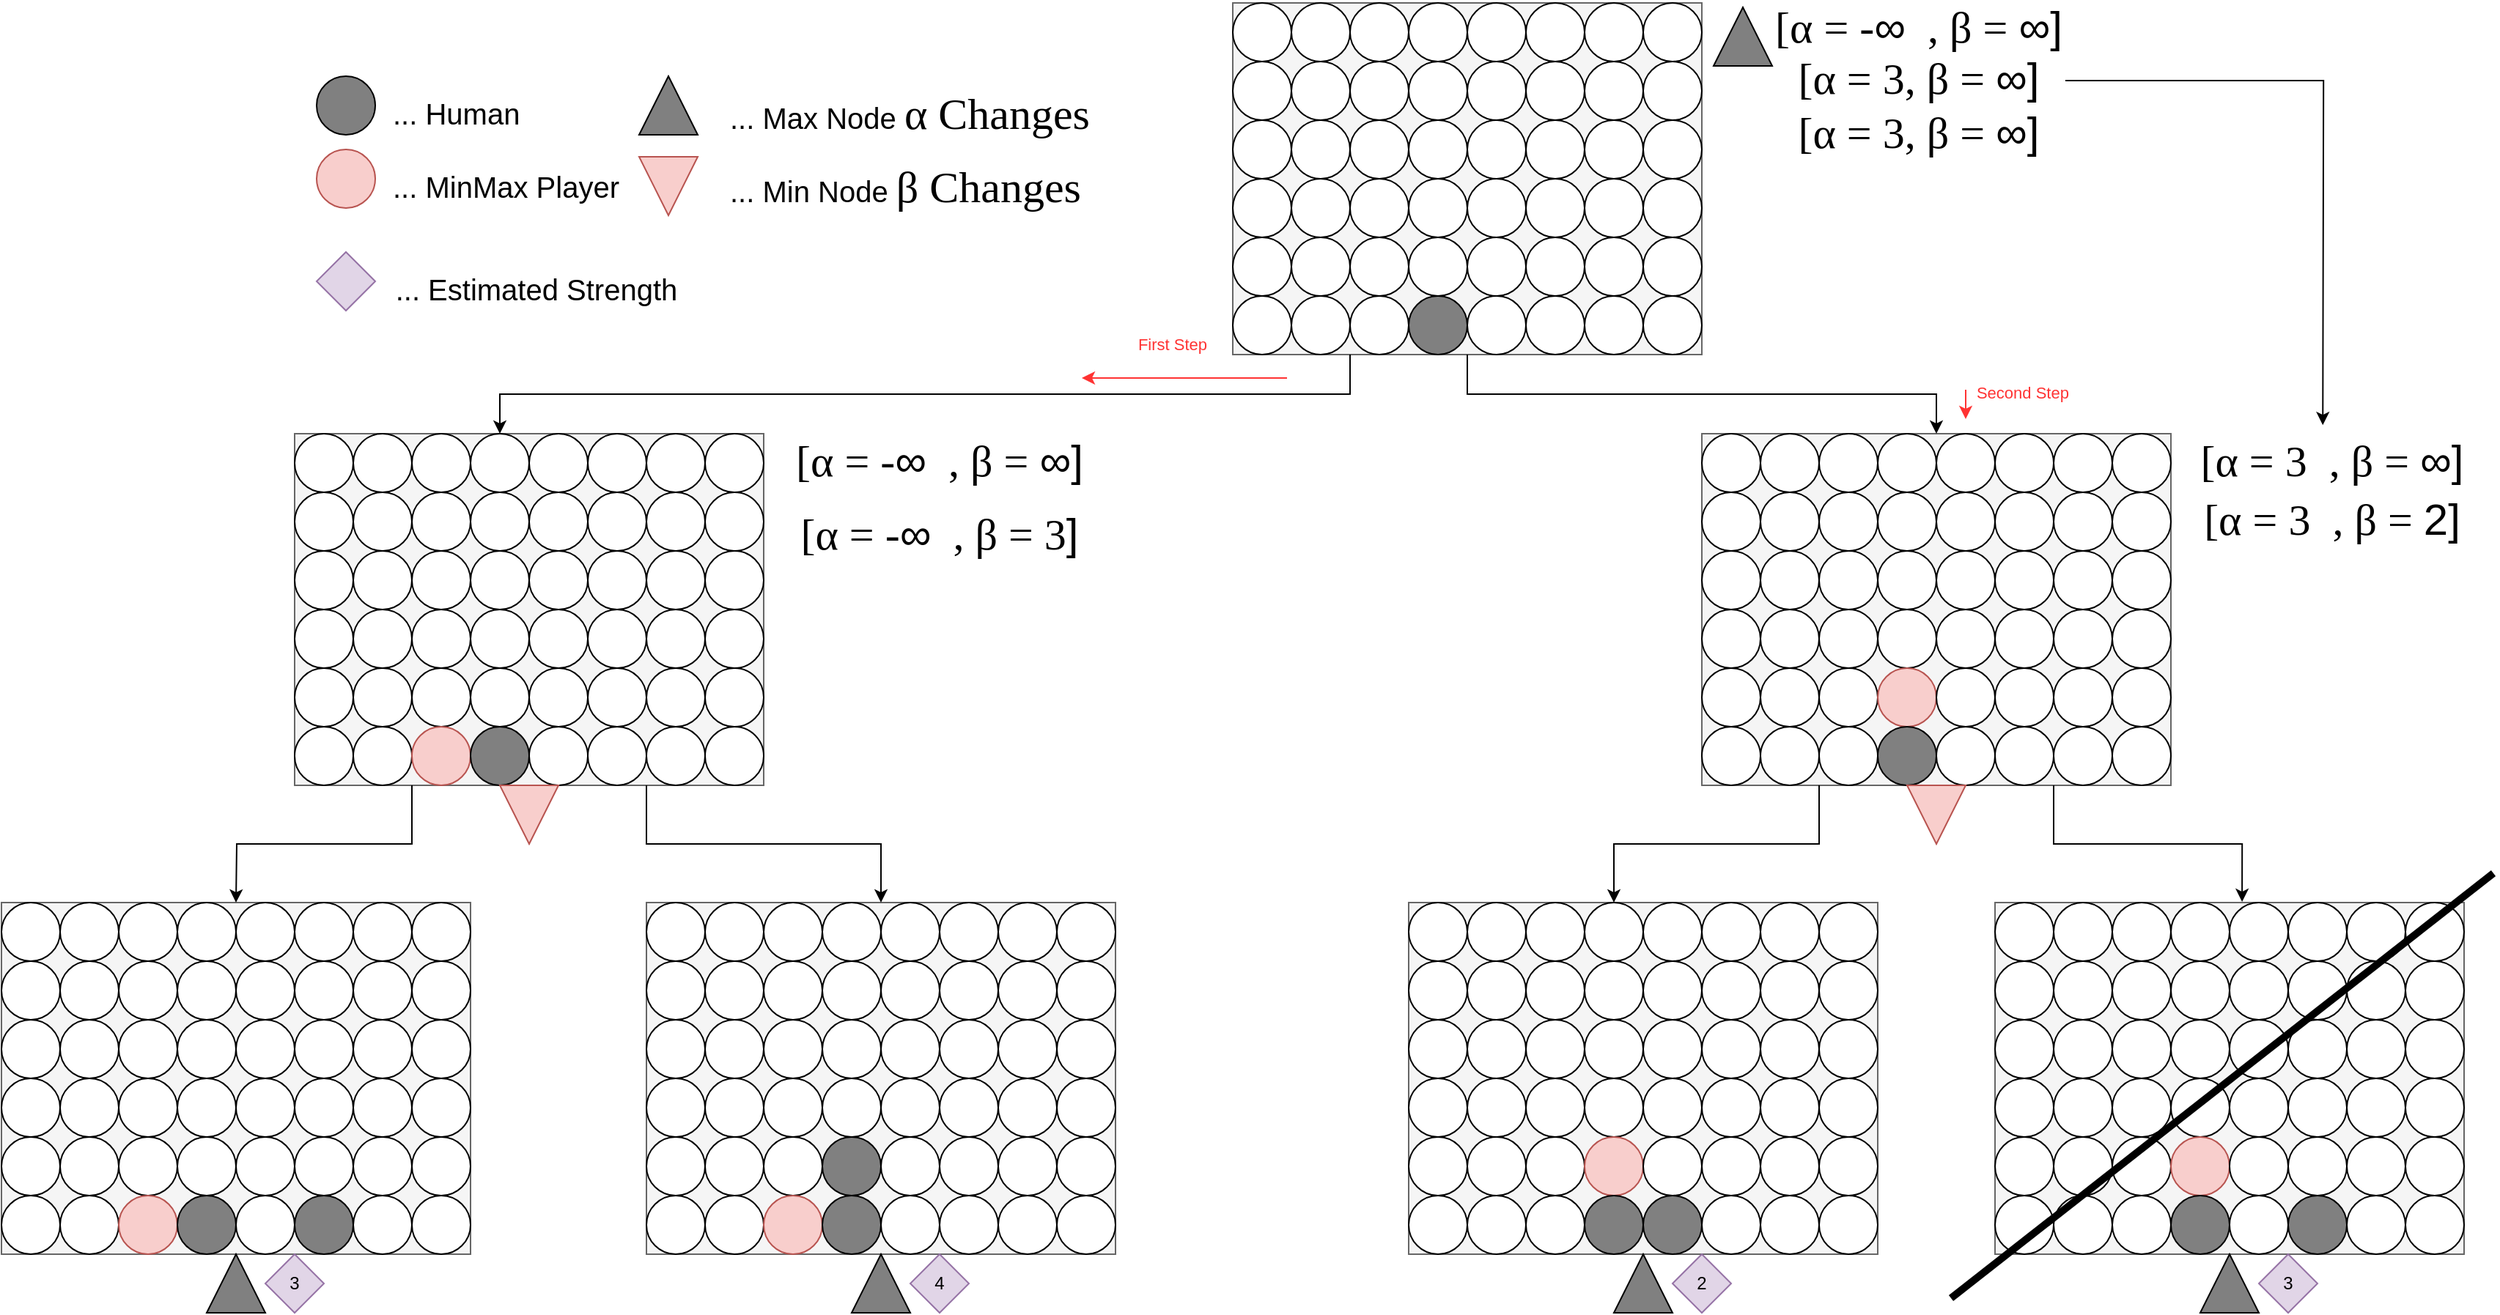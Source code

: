 <mxfile version="24.4.0" type="device">
  <diagram name="Seite-1" id="ZO7_gdMF7UllygbiJD4x">
    <mxGraphModel dx="3120" dy="1084" grid="0" gridSize="10" guides="1" tooltips="1" connect="1" arrows="1" fold="1" page="0" pageScale="1" pageWidth="827" pageHeight="1169" math="0" shadow="0">
      <root>
        <mxCell id="0" />
        <mxCell id="1" parent="0" />
        <mxCell id="8jhZL6ctZtWlZPXJob7D-51" value="" style="group;" parent="1" vertex="1" connectable="0">
          <mxGeometry x="-200" y="146" width="320" height="240" as="geometry" />
        </mxCell>
        <mxCell id="8jhZL6ctZtWlZPXJob7D-50" value="" style="rounded=0;whiteSpace=wrap;html=1;fillColor=#f5f5f5;strokeColor=#666666;fontColor=#333333;" parent="8jhZL6ctZtWlZPXJob7D-51" vertex="1">
          <mxGeometry width="320" height="240" as="geometry" />
        </mxCell>
        <mxCell id="8jhZL6ctZtWlZPXJob7D-1" value="" style="ellipse;whiteSpace=wrap;html=1;aspect=fixed;" parent="8jhZL6ctZtWlZPXJob7D-51" vertex="1">
          <mxGeometry width="40" height="40" as="geometry" />
        </mxCell>
        <mxCell id="8jhZL6ctZtWlZPXJob7D-2" value="" style="ellipse;whiteSpace=wrap;html=1;aspect=fixed;" parent="8jhZL6ctZtWlZPXJob7D-51" vertex="1">
          <mxGeometry x="40" width="40" height="40" as="geometry" />
        </mxCell>
        <mxCell id="8jhZL6ctZtWlZPXJob7D-4" value="" style="ellipse;whiteSpace=wrap;html=1;aspect=fixed;" parent="8jhZL6ctZtWlZPXJob7D-51" vertex="1">
          <mxGeometry x="80" width="40" height="40" as="geometry" />
        </mxCell>
        <mxCell id="8jhZL6ctZtWlZPXJob7D-5" value="" style="ellipse;whiteSpace=wrap;html=1;aspect=fixed;" parent="8jhZL6ctZtWlZPXJob7D-51" vertex="1">
          <mxGeometry x="120" width="40" height="40" as="geometry" />
        </mxCell>
        <mxCell id="8jhZL6ctZtWlZPXJob7D-6" value="" style="ellipse;whiteSpace=wrap;html=1;aspect=fixed;" parent="8jhZL6ctZtWlZPXJob7D-51" vertex="1">
          <mxGeometry x="160" width="40" height="40" as="geometry" />
        </mxCell>
        <mxCell id="8jhZL6ctZtWlZPXJob7D-7" value="" style="ellipse;whiteSpace=wrap;html=1;aspect=fixed;" parent="8jhZL6ctZtWlZPXJob7D-51" vertex="1">
          <mxGeometry x="200" width="40" height="40" as="geometry" />
        </mxCell>
        <mxCell id="8jhZL6ctZtWlZPXJob7D-8" value="" style="ellipse;whiteSpace=wrap;html=1;aspect=fixed;" parent="8jhZL6ctZtWlZPXJob7D-51" vertex="1">
          <mxGeometry x="240" width="40" height="40" as="geometry" />
        </mxCell>
        <mxCell id="8jhZL6ctZtWlZPXJob7D-9" value="" style="ellipse;whiteSpace=wrap;html=1;aspect=fixed;" parent="8jhZL6ctZtWlZPXJob7D-51" vertex="1">
          <mxGeometry x="280" width="40" height="40" as="geometry" />
        </mxCell>
        <mxCell id="8jhZL6ctZtWlZPXJob7D-10" value="" style="ellipse;whiteSpace=wrap;html=1;aspect=fixed;" parent="8jhZL6ctZtWlZPXJob7D-51" vertex="1">
          <mxGeometry y="40" width="40" height="40" as="geometry" />
        </mxCell>
        <mxCell id="8jhZL6ctZtWlZPXJob7D-11" value="" style="ellipse;whiteSpace=wrap;html=1;aspect=fixed;" parent="8jhZL6ctZtWlZPXJob7D-51" vertex="1">
          <mxGeometry x="40" y="40" width="40" height="40" as="geometry" />
        </mxCell>
        <mxCell id="8jhZL6ctZtWlZPXJob7D-12" value="" style="ellipse;whiteSpace=wrap;html=1;aspect=fixed;" parent="8jhZL6ctZtWlZPXJob7D-51" vertex="1">
          <mxGeometry x="80" y="40" width="40" height="40" as="geometry" />
        </mxCell>
        <mxCell id="8jhZL6ctZtWlZPXJob7D-13" value="" style="ellipse;whiteSpace=wrap;html=1;aspect=fixed;" parent="8jhZL6ctZtWlZPXJob7D-51" vertex="1">
          <mxGeometry x="120" y="40" width="40" height="40" as="geometry" />
        </mxCell>
        <mxCell id="8jhZL6ctZtWlZPXJob7D-14" value="" style="ellipse;whiteSpace=wrap;html=1;aspect=fixed;" parent="8jhZL6ctZtWlZPXJob7D-51" vertex="1">
          <mxGeometry x="160" y="40" width="40" height="40" as="geometry" />
        </mxCell>
        <mxCell id="8jhZL6ctZtWlZPXJob7D-15" value="" style="ellipse;whiteSpace=wrap;html=1;aspect=fixed;" parent="8jhZL6ctZtWlZPXJob7D-51" vertex="1">
          <mxGeometry x="200" y="40" width="40" height="40" as="geometry" />
        </mxCell>
        <mxCell id="8jhZL6ctZtWlZPXJob7D-16" value="" style="ellipse;whiteSpace=wrap;html=1;aspect=fixed;" parent="8jhZL6ctZtWlZPXJob7D-51" vertex="1">
          <mxGeometry x="240" y="40" width="40" height="40" as="geometry" />
        </mxCell>
        <mxCell id="8jhZL6ctZtWlZPXJob7D-17" value="" style="ellipse;whiteSpace=wrap;html=1;aspect=fixed;" parent="8jhZL6ctZtWlZPXJob7D-51" vertex="1">
          <mxGeometry x="280" y="40" width="40" height="40" as="geometry" />
        </mxCell>
        <mxCell id="8jhZL6ctZtWlZPXJob7D-18" value="" style="ellipse;whiteSpace=wrap;html=1;aspect=fixed;" parent="8jhZL6ctZtWlZPXJob7D-51" vertex="1">
          <mxGeometry y="80" width="40" height="40" as="geometry" />
        </mxCell>
        <mxCell id="8jhZL6ctZtWlZPXJob7D-19" value="" style="ellipse;whiteSpace=wrap;html=1;aspect=fixed;" parent="8jhZL6ctZtWlZPXJob7D-51" vertex="1">
          <mxGeometry x="40" y="80" width="40" height="40" as="geometry" />
        </mxCell>
        <mxCell id="8jhZL6ctZtWlZPXJob7D-20" value="" style="ellipse;whiteSpace=wrap;html=1;aspect=fixed;" parent="8jhZL6ctZtWlZPXJob7D-51" vertex="1">
          <mxGeometry x="80" y="80" width="40" height="40" as="geometry" />
        </mxCell>
        <mxCell id="8jhZL6ctZtWlZPXJob7D-21" value="" style="ellipse;whiteSpace=wrap;html=1;aspect=fixed;" parent="8jhZL6ctZtWlZPXJob7D-51" vertex="1">
          <mxGeometry x="120" y="80" width="40" height="40" as="geometry" />
        </mxCell>
        <mxCell id="8jhZL6ctZtWlZPXJob7D-22" value="" style="ellipse;whiteSpace=wrap;html=1;aspect=fixed;" parent="8jhZL6ctZtWlZPXJob7D-51" vertex="1">
          <mxGeometry x="160" y="80" width="40" height="40" as="geometry" />
        </mxCell>
        <mxCell id="8jhZL6ctZtWlZPXJob7D-23" value="" style="ellipse;whiteSpace=wrap;html=1;aspect=fixed;" parent="8jhZL6ctZtWlZPXJob7D-51" vertex="1">
          <mxGeometry x="200" y="80" width="40" height="40" as="geometry" />
        </mxCell>
        <mxCell id="8jhZL6ctZtWlZPXJob7D-24" value="" style="ellipse;whiteSpace=wrap;html=1;aspect=fixed;" parent="8jhZL6ctZtWlZPXJob7D-51" vertex="1">
          <mxGeometry x="240" y="80" width="40" height="40" as="geometry" />
        </mxCell>
        <mxCell id="8jhZL6ctZtWlZPXJob7D-25" value="" style="ellipse;whiteSpace=wrap;html=1;aspect=fixed;" parent="8jhZL6ctZtWlZPXJob7D-51" vertex="1">
          <mxGeometry x="280" y="80" width="40" height="40" as="geometry" />
        </mxCell>
        <mxCell id="8jhZL6ctZtWlZPXJob7D-26" value="" style="ellipse;whiteSpace=wrap;html=1;aspect=fixed;" parent="8jhZL6ctZtWlZPXJob7D-51" vertex="1">
          <mxGeometry y="120" width="40" height="40" as="geometry" />
        </mxCell>
        <mxCell id="8jhZL6ctZtWlZPXJob7D-27" value="" style="ellipse;whiteSpace=wrap;html=1;aspect=fixed;" parent="8jhZL6ctZtWlZPXJob7D-51" vertex="1">
          <mxGeometry x="40" y="120" width="40" height="40" as="geometry" />
        </mxCell>
        <mxCell id="8jhZL6ctZtWlZPXJob7D-28" value="" style="ellipse;whiteSpace=wrap;html=1;aspect=fixed;" parent="8jhZL6ctZtWlZPXJob7D-51" vertex="1">
          <mxGeometry x="80" y="120" width="40" height="40" as="geometry" />
        </mxCell>
        <mxCell id="8jhZL6ctZtWlZPXJob7D-29" value="" style="ellipse;whiteSpace=wrap;html=1;aspect=fixed;" parent="8jhZL6ctZtWlZPXJob7D-51" vertex="1">
          <mxGeometry x="120" y="120" width="40" height="40" as="geometry" />
        </mxCell>
        <mxCell id="8jhZL6ctZtWlZPXJob7D-30" value="" style="ellipse;whiteSpace=wrap;html=1;aspect=fixed;" parent="8jhZL6ctZtWlZPXJob7D-51" vertex="1">
          <mxGeometry x="160" y="120" width="40" height="40" as="geometry" />
        </mxCell>
        <mxCell id="8jhZL6ctZtWlZPXJob7D-31" value="" style="ellipse;whiteSpace=wrap;html=1;aspect=fixed;" parent="8jhZL6ctZtWlZPXJob7D-51" vertex="1">
          <mxGeometry x="200" y="120" width="40" height="40" as="geometry" />
        </mxCell>
        <mxCell id="8jhZL6ctZtWlZPXJob7D-32" value="" style="ellipse;whiteSpace=wrap;html=1;aspect=fixed;" parent="8jhZL6ctZtWlZPXJob7D-51" vertex="1">
          <mxGeometry x="240" y="120" width="40" height="40" as="geometry" />
        </mxCell>
        <mxCell id="8jhZL6ctZtWlZPXJob7D-33" value="" style="ellipse;whiteSpace=wrap;html=1;aspect=fixed;" parent="8jhZL6ctZtWlZPXJob7D-51" vertex="1">
          <mxGeometry x="280" y="120" width="40" height="40" as="geometry" />
        </mxCell>
        <mxCell id="8jhZL6ctZtWlZPXJob7D-34" value="" style="ellipse;whiteSpace=wrap;html=1;aspect=fixed;" parent="8jhZL6ctZtWlZPXJob7D-51" vertex="1">
          <mxGeometry y="160" width="40" height="40" as="geometry" />
        </mxCell>
        <mxCell id="8jhZL6ctZtWlZPXJob7D-35" value="" style="ellipse;whiteSpace=wrap;html=1;aspect=fixed;" parent="8jhZL6ctZtWlZPXJob7D-51" vertex="1">
          <mxGeometry x="40" y="160" width="40" height="40" as="geometry" />
        </mxCell>
        <mxCell id="8jhZL6ctZtWlZPXJob7D-36" value="" style="ellipse;whiteSpace=wrap;html=1;aspect=fixed;" parent="8jhZL6ctZtWlZPXJob7D-51" vertex="1">
          <mxGeometry x="80" y="160" width="40" height="40" as="geometry" />
        </mxCell>
        <mxCell id="8jhZL6ctZtWlZPXJob7D-37" value="" style="ellipse;whiteSpace=wrap;html=1;aspect=fixed;" parent="8jhZL6ctZtWlZPXJob7D-51" vertex="1">
          <mxGeometry x="120" y="160" width="40" height="40" as="geometry" />
        </mxCell>
        <mxCell id="8jhZL6ctZtWlZPXJob7D-38" value="" style="ellipse;whiteSpace=wrap;html=1;aspect=fixed;" parent="8jhZL6ctZtWlZPXJob7D-51" vertex="1">
          <mxGeometry x="160" y="160" width="40" height="40" as="geometry" />
        </mxCell>
        <mxCell id="8jhZL6ctZtWlZPXJob7D-39" value="" style="ellipse;whiteSpace=wrap;html=1;aspect=fixed;" parent="8jhZL6ctZtWlZPXJob7D-51" vertex="1">
          <mxGeometry x="200" y="160" width="40" height="40" as="geometry" />
        </mxCell>
        <mxCell id="8jhZL6ctZtWlZPXJob7D-40" value="" style="ellipse;whiteSpace=wrap;html=1;aspect=fixed;" parent="8jhZL6ctZtWlZPXJob7D-51" vertex="1">
          <mxGeometry x="240" y="160" width="40" height="40" as="geometry" />
        </mxCell>
        <mxCell id="8jhZL6ctZtWlZPXJob7D-41" value="" style="ellipse;whiteSpace=wrap;html=1;aspect=fixed;" parent="8jhZL6ctZtWlZPXJob7D-51" vertex="1">
          <mxGeometry x="280" y="160" width="40" height="40" as="geometry" />
        </mxCell>
        <mxCell id="8jhZL6ctZtWlZPXJob7D-42" value="" style="ellipse;whiteSpace=wrap;html=1;aspect=fixed;" parent="8jhZL6ctZtWlZPXJob7D-51" vertex="1">
          <mxGeometry y="200" width="40" height="40" as="geometry" />
        </mxCell>
        <mxCell id="8jhZL6ctZtWlZPXJob7D-43" value="" style="ellipse;whiteSpace=wrap;html=1;aspect=fixed;" parent="8jhZL6ctZtWlZPXJob7D-51" vertex="1">
          <mxGeometry x="40" y="200" width="40" height="40" as="geometry" />
        </mxCell>
        <mxCell id="8jhZL6ctZtWlZPXJob7D-44" value="" style="ellipse;whiteSpace=wrap;html=1;aspect=fixed;" parent="8jhZL6ctZtWlZPXJob7D-51" vertex="1">
          <mxGeometry x="80" y="200" width="40" height="40" as="geometry" />
        </mxCell>
        <mxCell id="8jhZL6ctZtWlZPXJob7D-45" value="" style="ellipse;whiteSpace=wrap;html=1;aspect=fixed;fillColor=#808080;" parent="8jhZL6ctZtWlZPXJob7D-51" vertex="1">
          <mxGeometry x="120" y="200" width="40" height="40" as="geometry" />
        </mxCell>
        <mxCell id="8jhZL6ctZtWlZPXJob7D-46" value="" style="ellipse;whiteSpace=wrap;html=1;aspect=fixed;" parent="8jhZL6ctZtWlZPXJob7D-51" vertex="1">
          <mxGeometry x="160" y="200" width="40" height="40" as="geometry" />
        </mxCell>
        <mxCell id="8jhZL6ctZtWlZPXJob7D-47" value="" style="ellipse;whiteSpace=wrap;html=1;aspect=fixed;" parent="8jhZL6ctZtWlZPXJob7D-51" vertex="1">
          <mxGeometry x="200" y="200" width="40" height="40" as="geometry" />
        </mxCell>
        <mxCell id="8jhZL6ctZtWlZPXJob7D-48" value="" style="ellipse;whiteSpace=wrap;html=1;aspect=fixed;" parent="8jhZL6ctZtWlZPXJob7D-51" vertex="1">
          <mxGeometry x="240" y="200" width="40" height="40" as="geometry" />
        </mxCell>
        <mxCell id="8jhZL6ctZtWlZPXJob7D-49" value="" style="ellipse;whiteSpace=wrap;html=1;aspect=fixed;" parent="8jhZL6ctZtWlZPXJob7D-51" vertex="1">
          <mxGeometry x="280" y="200" width="40" height="40" as="geometry" />
        </mxCell>
        <mxCell id="8jhZL6ctZtWlZPXJob7D-303" value="" style="group;fillColor=#f8cecc;strokeColor=#b85450;" parent="1" vertex="1" connectable="0">
          <mxGeometry x="120" y="440" width="320" height="240" as="geometry" />
        </mxCell>
        <mxCell id="8jhZL6ctZtWlZPXJob7D-304" value="" style="rounded=0;whiteSpace=wrap;html=1;fillColor=#f5f5f5;strokeColor=#666666;fontColor=#333333;" parent="8jhZL6ctZtWlZPXJob7D-303" vertex="1">
          <mxGeometry width="320" height="240" as="geometry" />
        </mxCell>
        <mxCell id="8jhZL6ctZtWlZPXJob7D-305" value="" style="ellipse;whiteSpace=wrap;html=1;aspect=fixed;" parent="8jhZL6ctZtWlZPXJob7D-303" vertex="1">
          <mxGeometry width="40" height="40" as="geometry" />
        </mxCell>
        <mxCell id="8jhZL6ctZtWlZPXJob7D-306" value="" style="ellipse;whiteSpace=wrap;html=1;aspect=fixed;" parent="8jhZL6ctZtWlZPXJob7D-303" vertex="1">
          <mxGeometry x="40" width="40" height="40" as="geometry" />
        </mxCell>
        <mxCell id="8jhZL6ctZtWlZPXJob7D-307" value="" style="ellipse;whiteSpace=wrap;html=1;aspect=fixed;" parent="8jhZL6ctZtWlZPXJob7D-303" vertex="1">
          <mxGeometry x="80" width="40" height="40" as="geometry" />
        </mxCell>
        <mxCell id="8jhZL6ctZtWlZPXJob7D-308" value="" style="ellipse;whiteSpace=wrap;html=1;aspect=fixed;" parent="8jhZL6ctZtWlZPXJob7D-303" vertex="1">
          <mxGeometry x="120" width="40" height="40" as="geometry" />
        </mxCell>
        <mxCell id="8jhZL6ctZtWlZPXJob7D-309" value="" style="ellipse;whiteSpace=wrap;html=1;aspect=fixed;" parent="8jhZL6ctZtWlZPXJob7D-303" vertex="1">
          <mxGeometry x="160" width="40" height="40" as="geometry" />
        </mxCell>
        <mxCell id="8jhZL6ctZtWlZPXJob7D-310" value="" style="ellipse;whiteSpace=wrap;html=1;aspect=fixed;" parent="8jhZL6ctZtWlZPXJob7D-303" vertex="1">
          <mxGeometry x="200" width="40" height="40" as="geometry" />
        </mxCell>
        <mxCell id="8jhZL6ctZtWlZPXJob7D-311" value="" style="ellipse;whiteSpace=wrap;html=1;aspect=fixed;" parent="8jhZL6ctZtWlZPXJob7D-303" vertex="1">
          <mxGeometry x="240" width="40" height="40" as="geometry" />
        </mxCell>
        <mxCell id="8jhZL6ctZtWlZPXJob7D-312" value="" style="ellipse;whiteSpace=wrap;html=1;aspect=fixed;" parent="8jhZL6ctZtWlZPXJob7D-303" vertex="1">
          <mxGeometry x="280" width="40" height="40" as="geometry" />
        </mxCell>
        <mxCell id="8jhZL6ctZtWlZPXJob7D-313" value="" style="ellipse;whiteSpace=wrap;html=1;aspect=fixed;" parent="8jhZL6ctZtWlZPXJob7D-303" vertex="1">
          <mxGeometry y="40" width="40" height="40" as="geometry" />
        </mxCell>
        <mxCell id="8jhZL6ctZtWlZPXJob7D-314" value="" style="ellipse;whiteSpace=wrap;html=1;aspect=fixed;" parent="8jhZL6ctZtWlZPXJob7D-303" vertex="1">
          <mxGeometry x="40" y="40" width="40" height="40" as="geometry" />
        </mxCell>
        <mxCell id="8jhZL6ctZtWlZPXJob7D-315" value="" style="ellipse;whiteSpace=wrap;html=1;aspect=fixed;" parent="8jhZL6ctZtWlZPXJob7D-303" vertex="1">
          <mxGeometry x="80" y="40" width="40" height="40" as="geometry" />
        </mxCell>
        <mxCell id="8jhZL6ctZtWlZPXJob7D-316" value="" style="ellipse;whiteSpace=wrap;html=1;aspect=fixed;" parent="8jhZL6ctZtWlZPXJob7D-303" vertex="1">
          <mxGeometry x="120" y="40" width="40" height="40" as="geometry" />
        </mxCell>
        <mxCell id="8jhZL6ctZtWlZPXJob7D-317" value="" style="ellipse;whiteSpace=wrap;html=1;aspect=fixed;" parent="8jhZL6ctZtWlZPXJob7D-303" vertex="1">
          <mxGeometry x="160" y="40" width="40" height="40" as="geometry" />
        </mxCell>
        <mxCell id="8jhZL6ctZtWlZPXJob7D-318" value="" style="ellipse;whiteSpace=wrap;html=1;aspect=fixed;" parent="8jhZL6ctZtWlZPXJob7D-303" vertex="1">
          <mxGeometry x="200" y="40" width="40" height="40" as="geometry" />
        </mxCell>
        <mxCell id="8jhZL6ctZtWlZPXJob7D-319" value="" style="ellipse;whiteSpace=wrap;html=1;aspect=fixed;" parent="8jhZL6ctZtWlZPXJob7D-303" vertex="1">
          <mxGeometry x="240" y="40" width="40" height="40" as="geometry" />
        </mxCell>
        <mxCell id="8jhZL6ctZtWlZPXJob7D-320" value="" style="ellipse;whiteSpace=wrap;html=1;aspect=fixed;" parent="8jhZL6ctZtWlZPXJob7D-303" vertex="1">
          <mxGeometry x="280" y="40" width="40" height="40" as="geometry" />
        </mxCell>
        <mxCell id="8jhZL6ctZtWlZPXJob7D-321" value="" style="ellipse;whiteSpace=wrap;html=1;aspect=fixed;" parent="8jhZL6ctZtWlZPXJob7D-303" vertex="1">
          <mxGeometry y="80" width="40" height="40" as="geometry" />
        </mxCell>
        <mxCell id="8jhZL6ctZtWlZPXJob7D-322" value="" style="ellipse;whiteSpace=wrap;html=1;aspect=fixed;" parent="8jhZL6ctZtWlZPXJob7D-303" vertex="1">
          <mxGeometry x="40" y="80" width="40" height="40" as="geometry" />
        </mxCell>
        <mxCell id="8jhZL6ctZtWlZPXJob7D-323" value="" style="ellipse;whiteSpace=wrap;html=1;aspect=fixed;" parent="8jhZL6ctZtWlZPXJob7D-303" vertex="1">
          <mxGeometry x="80" y="80" width="40" height="40" as="geometry" />
        </mxCell>
        <mxCell id="8jhZL6ctZtWlZPXJob7D-324" value="" style="ellipse;whiteSpace=wrap;html=1;aspect=fixed;" parent="8jhZL6ctZtWlZPXJob7D-303" vertex="1">
          <mxGeometry x="120" y="80" width="40" height="40" as="geometry" />
        </mxCell>
        <mxCell id="8jhZL6ctZtWlZPXJob7D-325" value="" style="ellipse;whiteSpace=wrap;html=1;aspect=fixed;" parent="8jhZL6ctZtWlZPXJob7D-303" vertex="1">
          <mxGeometry x="160" y="80" width="40" height="40" as="geometry" />
        </mxCell>
        <mxCell id="8jhZL6ctZtWlZPXJob7D-326" value="" style="ellipse;whiteSpace=wrap;html=1;aspect=fixed;" parent="8jhZL6ctZtWlZPXJob7D-303" vertex="1">
          <mxGeometry x="200" y="80" width="40" height="40" as="geometry" />
        </mxCell>
        <mxCell id="8jhZL6ctZtWlZPXJob7D-327" value="" style="ellipse;whiteSpace=wrap;html=1;aspect=fixed;" parent="8jhZL6ctZtWlZPXJob7D-303" vertex="1">
          <mxGeometry x="240" y="80" width="40" height="40" as="geometry" />
        </mxCell>
        <mxCell id="8jhZL6ctZtWlZPXJob7D-328" value="" style="ellipse;whiteSpace=wrap;html=1;aspect=fixed;" parent="8jhZL6ctZtWlZPXJob7D-303" vertex="1">
          <mxGeometry x="280" y="80" width="40" height="40" as="geometry" />
        </mxCell>
        <mxCell id="8jhZL6ctZtWlZPXJob7D-329" value="" style="ellipse;whiteSpace=wrap;html=1;aspect=fixed;" parent="8jhZL6ctZtWlZPXJob7D-303" vertex="1">
          <mxGeometry y="120" width="40" height="40" as="geometry" />
        </mxCell>
        <mxCell id="8jhZL6ctZtWlZPXJob7D-330" value="" style="ellipse;whiteSpace=wrap;html=1;aspect=fixed;" parent="8jhZL6ctZtWlZPXJob7D-303" vertex="1">
          <mxGeometry x="40" y="120" width="40" height="40" as="geometry" />
        </mxCell>
        <mxCell id="8jhZL6ctZtWlZPXJob7D-331" value="" style="ellipse;whiteSpace=wrap;html=1;aspect=fixed;" parent="8jhZL6ctZtWlZPXJob7D-303" vertex="1">
          <mxGeometry x="80" y="120" width="40" height="40" as="geometry" />
        </mxCell>
        <mxCell id="8jhZL6ctZtWlZPXJob7D-332" value="" style="ellipse;whiteSpace=wrap;html=1;aspect=fixed;" parent="8jhZL6ctZtWlZPXJob7D-303" vertex="1">
          <mxGeometry x="120" y="120" width="40" height="40" as="geometry" />
        </mxCell>
        <mxCell id="8jhZL6ctZtWlZPXJob7D-333" value="" style="ellipse;whiteSpace=wrap;html=1;aspect=fixed;" parent="8jhZL6ctZtWlZPXJob7D-303" vertex="1">
          <mxGeometry x="160" y="120" width="40" height="40" as="geometry" />
        </mxCell>
        <mxCell id="8jhZL6ctZtWlZPXJob7D-334" value="" style="ellipse;whiteSpace=wrap;html=1;aspect=fixed;" parent="8jhZL6ctZtWlZPXJob7D-303" vertex="1">
          <mxGeometry x="200" y="120" width="40" height="40" as="geometry" />
        </mxCell>
        <mxCell id="8jhZL6ctZtWlZPXJob7D-335" value="" style="ellipse;whiteSpace=wrap;html=1;aspect=fixed;" parent="8jhZL6ctZtWlZPXJob7D-303" vertex="1">
          <mxGeometry x="240" y="120" width="40" height="40" as="geometry" />
        </mxCell>
        <mxCell id="8jhZL6ctZtWlZPXJob7D-336" value="" style="ellipse;whiteSpace=wrap;html=1;aspect=fixed;" parent="8jhZL6ctZtWlZPXJob7D-303" vertex="1">
          <mxGeometry x="280" y="120" width="40" height="40" as="geometry" />
        </mxCell>
        <mxCell id="8jhZL6ctZtWlZPXJob7D-337" value="" style="ellipse;whiteSpace=wrap;html=1;aspect=fixed;" parent="8jhZL6ctZtWlZPXJob7D-303" vertex="1">
          <mxGeometry y="160" width="40" height="40" as="geometry" />
        </mxCell>
        <mxCell id="8jhZL6ctZtWlZPXJob7D-338" value="" style="ellipse;whiteSpace=wrap;html=1;aspect=fixed;" parent="8jhZL6ctZtWlZPXJob7D-303" vertex="1">
          <mxGeometry x="40" y="160" width="40" height="40" as="geometry" />
        </mxCell>
        <mxCell id="8jhZL6ctZtWlZPXJob7D-339" value="" style="ellipse;whiteSpace=wrap;html=1;aspect=fixed;" parent="8jhZL6ctZtWlZPXJob7D-303" vertex="1">
          <mxGeometry x="80" y="160" width="40" height="40" as="geometry" />
        </mxCell>
        <mxCell id="8jhZL6ctZtWlZPXJob7D-340" value="" style="ellipse;whiteSpace=wrap;html=1;aspect=fixed;fillColor=#f8cecc;strokeColor=#b85450;" parent="8jhZL6ctZtWlZPXJob7D-303" vertex="1">
          <mxGeometry x="120" y="160" width="40" height="40" as="geometry" />
        </mxCell>
        <mxCell id="8jhZL6ctZtWlZPXJob7D-341" value="" style="ellipse;whiteSpace=wrap;html=1;aspect=fixed;" parent="8jhZL6ctZtWlZPXJob7D-303" vertex="1">
          <mxGeometry x="160" y="160" width="40" height="40" as="geometry" />
        </mxCell>
        <mxCell id="8jhZL6ctZtWlZPXJob7D-342" value="" style="ellipse;whiteSpace=wrap;html=1;aspect=fixed;" parent="8jhZL6ctZtWlZPXJob7D-303" vertex="1">
          <mxGeometry x="200" y="160" width="40" height="40" as="geometry" />
        </mxCell>
        <mxCell id="8jhZL6ctZtWlZPXJob7D-343" value="" style="ellipse;whiteSpace=wrap;html=1;aspect=fixed;" parent="8jhZL6ctZtWlZPXJob7D-303" vertex="1">
          <mxGeometry x="240" y="160" width="40" height="40" as="geometry" />
        </mxCell>
        <mxCell id="8jhZL6ctZtWlZPXJob7D-344" value="" style="ellipse;whiteSpace=wrap;html=1;aspect=fixed;" parent="8jhZL6ctZtWlZPXJob7D-303" vertex="1">
          <mxGeometry x="280" y="160" width="40" height="40" as="geometry" />
        </mxCell>
        <mxCell id="8jhZL6ctZtWlZPXJob7D-345" value="" style="ellipse;whiteSpace=wrap;html=1;aspect=fixed;" parent="8jhZL6ctZtWlZPXJob7D-303" vertex="1">
          <mxGeometry y="200" width="40" height="40" as="geometry" />
        </mxCell>
        <mxCell id="8jhZL6ctZtWlZPXJob7D-346" value="" style="ellipse;whiteSpace=wrap;html=1;aspect=fixed;" parent="8jhZL6ctZtWlZPXJob7D-303" vertex="1">
          <mxGeometry x="40" y="200" width="40" height="40" as="geometry" />
        </mxCell>
        <mxCell id="8jhZL6ctZtWlZPXJob7D-347" value="" style="ellipse;whiteSpace=wrap;html=1;aspect=fixed;" parent="8jhZL6ctZtWlZPXJob7D-303" vertex="1">
          <mxGeometry x="80" y="200" width="40" height="40" as="geometry" />
        </mxCell>
        <mxCell id="8jhZL6ctZtWlZPXJob7D-348" value="" style="ellipse;whiteSpace=wrap;html=1;aspect=fixed;fillColor=#808080;" parent="8jhZL6ctZtWlZPXJob7D-303" vertex="1">
          <mxGeometry x="120" y="200" width="40" height="40" as="geometry" />
        </mxCell>
        <mxCell id="8jhZL6ctZtWlZPXJob7D-349" value="" style="ellipse;whiteSpace=wrap;html=1;aspect=fixed;" parent="8jhZL6ctZtWlZPXJob7D-303" vertex="1">
          <mxGeometry x="160" y="200" width="40" height="40" as="geometry" />
        </mxCell>
        <mxCell id="8jhZL6ctZtWlZPXJob7D-350" value="" style="ellipse;whiteSpace=wrap;html=1;aspect=fixed;" parent="8jhZL6ctZtWlZPXJob7D-303" vertex="1">
          <mxGeometry x="200" y="200" width="40" height="40" as="geometry" />
        </mxCell>
        <mxCell id="8jhZL6ctZtWlZPXJob7D-351" value="" style="ellipse;whiteSpace=wrap;html=1;aspect=fixed;" parent="8jhZL6ctZtWlZPXJob7D-303" vertex="1">
          <mxGeometry x="240" y="200" width="40" height="40" as="geometry" />
        </mxCell>
        <mxCell id="8jhZL6ctZtWlZPXJob7D-352" value="" style="ellipse;whiteSpace=wrap;html=1;aspect=fixed;" parent="8jhZL6ctZtWlZPXJob7D-303" vertex="1">
          <mxGeometry x="280" y="200" width="40" height="40" as="geometry" />
        </mxCell>
        <mxCell id="8jhZL6ctZtWlZPXJob7D-403" value="" style="group;" parent="1" vertex="1" connectable="0">
          <mxGeometry x="-840" y="440" width="320" height="240" as="geometry" />
        </mxCell>
        <mxCell id="8jhZL6ctZtWlZPXJob7D-404" value="" style="rounded=0;whiteSpace=wrap;html=1;fillColor=#f5f5f5;strokeColor=#666666;fontColor=#333333;" parent="8jhZL6ctZtWlZPXJob7D-403" vertex="1">
          <mxGeometry width="320" height="240" as="geometry" />
        </mxCell>
        <mxCell id="8jhZL6ctZtWlZPXJob7D-405" value="" style="ellipse;whiteSpace=wrap;html=1;aspect=fixed;" parent="8jhZL6ctZtWlZPXJob7D-403" vertex="1">
          <mxGeometry width="40" height="40" as="geometry" />
        </mxCell>
        <mxCell id="8jhZL6ctZtWlZPXJob7D-406" value="" style="ellipse;whiteSpace=wrap;html=1;aspect=fixed;" parent="8jhZL6ctZtWlZPXJob7D-403" vertex="1">
          <mxGeometry x="40" width="40" height="40" as="geometry" />
        </mxCell>
        <mxCell id="8jhZL6ctZtWlZPXJob7D-407" value="" style="ellipse;whiteSpace=wrap;html=1;aspect=fixed;" parent="8jhZL6ctZtWlZPXJob7D-403" vertex="1">
          <mxGeometry x="80" width="40" height="40" as="geometry" />
        </mxCell>
        <mxCell id="8jhZL6ctZtWlZPXJob7D-408" value="" style="ellipse;whiteSpace=wrap;html=1;aspect=fixed;" parent="8jhZL6ctZtWlZPXJob7D-403" vertex="1">
          <mxGeometry x="120" width="40" height="40" as="geometry" />
        </mxCell>
        <mxCell id="8jhZL6ctZtWlZPXJob7D-409" value="" style="ellipse;whiteSpace=wrap;html=1;aspect=fixed;" parent="8jhZL6ctZtWlZPXJob7D-403" vertex="1">
          <mxGeometry x="160" width="40" height="40" as="geometry" />
        </mxCell>
        <mxCell id="8jhZL6ctZtWlZPXJob7D-410" value="" style="ellipse;whiteSpace=wrap;html=1;aspect=fixed;" parent="8jhZL6ctZtWlZPXJob7D-403" vertex="1">
          <mxGeometry x="200" width="40" height="40" as="geometry" />
        </mxCell>
        <mxCell id="8jhZL6ctZtWlZPXJob7D-411" value="" style="ellipse;whiteSpace=wrap;html=1;aspect=fixed;" parent="8jhZL6ctZtWlZPXJob7D-403" vertex="1">
          <mxGeometry x="240" width="40" height="40" as="geometry" />
        </mxCell>
        <mxCell id="8jhZL6ctZtWlZPXJob7D-412" value="" style="ellipse;whiteSpace=wrap;html=1;aspect=fixed;" parent="8jhZL6ctZtWlZPXJob7D-403" vertex="1">
          <mxGeometry x="280" width="40" height="40" as="geometry" />
        </mxCell>
        <mxCell id="8jhZL6ctZtWlZPXJob7D-413" value="" style="ellipse;whiteSpace=wrap;html=1;aspect=fixed;" parent="8jhZL6ctZtWlZPXJob7D-403" vertex="1">
          <mxGeometry y="40" width="40" height="40" as="geometry" />
        </mxCell>
        <mxCell id="8jhZL6ctZtWlZPXJob7D-414" value="" style="ellipse;whiteSpace=wrap;html=1;aspect=fixed;" parent="8jhZL6ctZtWlZPXJob7D-403" vertex="1">
          <mxGeometry x="40" y="40" width="40" height="40" as="geometry" />
        </mxCell>
        <mxCell id="8jhZL6ctZtWlZPXJob7D-415" value="" style="ellipse;whiteSpace=wrap;html=1;aspect=fixed;" parent="8jhZL6ctZtWlZPXJob7D-403" vertex="1">
          <mxGeometry x="80" y="40" width="40" height="40" as="geometry" />
        </mxCell>
        <mxCell id="8jhZL6ctZtWlZPXJob7D-416" value="" style="ellipse;whiteSpace=wrap;html=1;aspect=fixed;" parent="8jhZL6ctZtWlZPXJob7D-403" vertex="1">
          <mxGeometry x="120" y="40" width="40" height="40" as="geometry" />
        </mxCell>
        <mxCell id="8jhZL6ctZtWlZPXJob7D-417" value="" style="ellipse;whiteSpace=wrap;html=1;aspect=fixed;" parent="8jhZL6ctZtWlZPXJob7D-403" vertex="1">
          <mxGeometry x="160" y="40" width="40" height="40" as="geometry" />
        </mxCell>
        <mxCell id="8jhZL6ctZtWlZPXJob7D-418" value="" style="ellipse;whiteSpace=wrap;html=1;aspect=fixed;" parent="8jhZL6ctZtWlZPXJob7D-403" vertex="1">
          <mxGeometry x="200" y="40" width="40" height="40" as="geometry" />
        </mxCell>
        <mxCell id="8jhZL6ctZtWlZPXJob7D-419" value="" style="ellipse;whiteSpace=wrap;html=1;aspect=fixed;" parent="8jhZL6ctZtWlZPXJob7D-403" vertex="1">
          <mxGeometry x="240" y="40" width="40" height="40" as="geometry" />
        </mxCell>
        <mxCell id="8jhZL6ctZtWlZPXJob7D-420" value="" style="ellipse;whiteSpace=wrap;html=1;aspect=fixed;" parent="8jhZL6ctZtWlZPXJob7D-403" vertex="1">
          <mxGeometry x="280" y="40" width="40" height="40" as="geometry" />
        </mxCell>
        <mxCell id="8jhZL6ctZtWlZPXJob7D-421" value="" style="ellipse;whiteSpace=wrap;html=1;aspect=fixed;" parent="8jhZL6ctZtWlZPXJob7D-403" vertex="1">
          <mxGeometry y="80" width="40" height="40" as="geometry" />
        </mxCell>
        <mxCell id="8jhZL6ctZtWlZPXJob7D-422" value="" style="ellipse;whiteSpace=wrap;html=1;aspect=fixed;" parent="8jhZL6ctZtWlZPXJob7D-403" vertex="1">
          <mxGeometry x="40" y="80" width="40" height="40" as="geometry" />
        </mxCell>
        <mxCell id="8jhZL6ctZtWlZPXJob7D-423" value="" style="ellipse;whiteSpace=wrap;html=1;aspect=fixed;" parent="8jhZL6ctZtWlZPXJob7D-403" vertex="1">
          <mxGeometry x="80" y="80" width="40" height="40" as="geometry" />
        </mxCell>
        <mxCell id="8jhZL6ctZtWlZPXJob7D-424" value="" style="ellipse;whiteSpace=wrap;html=1;aspect=fixed;" parent="8jhZL6ctZtWlZPXJob7D-403" vertex="1">
          <mxGeometry x="120" y="80" width="40" height="40" as="geometry" />
        </mxCell>
        <mxCell id="8jhZL6ctZtWlZPXJob7D-425" value="" style="ellipse;whiteSpace=wrap;html=1;aspect=fixed;" parent="8jhZL6ctZtWlZPXJob7D-403" vertex="1">
          <mxGeometry x="160" y="80" width="40" height="40" as="geometry" />
        </mxCell>
        <mxCell id="8jhZL6ctZtWlZPXJob7D-426" value="" style="ellipse;whiteSpace=wrap;html=1;aspect=fixed;" parent="8jhZL6ctZtWlZPXJob7D-403" vertex="1">
          <mxGeometry x="200" y="80" width="40" height="40" as="geometry" />
        </mxCell>
        <mxCell id="8jhZL6ctZtWlZPXJob7D-427" value="" style="ellipse;whiteSpace=wrap;html=1;aspect=fixed;" parent="8jhZL6ctZtWlZPXJob7D-403" vertex="1">
          <mxGeometry x="240" y="80" width="40" height="40" as="geometry" />
        </mxCell>
        <mxCell id="8jhZL6ctZtWlZPXJob7D-428" value="" style="ellipse;whiteSpace=wrap;html=1;aspect=fixed;" parent="8jhZL6ctZtWlZPXJob7D-403" vertex="1">
          <mxGeometry x="280" y="80" width="40" height="40" as="geometry" />
        </mxCell>
        <mxCell id="8jhZL6ctZtWlZPXJob7D-429" value="" style="ellipse;whiteSpace=wrap;html=1;aspect=fixed;" parent="8jhZL6ctZtWlZPXJob7D-403" vertex="1">
          <mxGeometry y="120" width="40" height="40" as="geometry" />
        </mxCell>
        <mxCell id="8jhZL6ctZtWlZPXJob7D-430" value="" style="ellipse;whiteSpace=wrap;html=1;aspect=fixed;" parent="8jhZL6ctZtWlZPXJob7D-403" vertex="1">
          <mxGeometry x="40" y="120" width="40" height="40" as="geometry" />
        </mxCell>
        <mxCell id="8jhZL6ctZtWlZPXJob7D-431" value="" style="ellipse;whiteSpace=wrap;html=1;aspect=fixed;" parent="8jhZL6ctZtWlZPXJob7D-403" vertex="1">
          <mxGeometry x="80" y="120" width="40" height="40" as="geometry" />
        </mxCell>
        <mxCell id="8jhZL6ctZtWlZPXJob7D-432" value="" style="ellipse;whiteSpace=wrap;html=1;aspect=fixed;" parent="8jhZL6ctZtWlZPXJob7D-403" vertex="1">
          <mxGeometry x="120" y="120" width="40" height="40" as="geometry" />
        </mxCell>
        <mxCell id="8jhZL6ctZtWlZPXJob7D-433" value="" style="ellipse;whiteSpace=wrap;html=1;aspect=fixed;" parent="8jhZL6ctZtWlZPXJob7D-403" vertex="1">
          <mxGeometry x="160" y="120" width="40" height="40" as="geometry" />
        </mxCell>
        <mxCell id="8jhZL6ctZtWlZPXJob7D-434" value="" style="ellipse;whiteSpace=wrap;html=1;aspect=fixed;" parent="8jhZL6ctZtWlZPXJob7D-403" vertex="1">
          <mxGeometry x="200" y="120" width="40" height="40" as="geometry" />
        </mxCell>
        <mxCell id="8jhZL6ctZtWlZPXJob7D-435" value="" style="ellipse;whiteSpace=wrap;html=1;aspect=fixed;" parent="8jhZL6ctZtWlZPXJob7D-403" vertex="1">
          <mxGeometry x="240" y="120" width="40" height="40" as="geometry" />
        </mxCell>
        <mxCell id="8jhZL6ctZtWlZPXJob7D-436" value="" style="ellipse;whiteSpace=wrap;html=1;aspect=fixed;" parent="8jhZL6ctZtWlZPXJob7D-403" vertex="1">
          <mxGeometry x="280" y="120" width="40" height="40" as="geometry" />
        </mxCell>
        <mxCell id="8jhZL6ctZtWlZPXJob7D-437" value="" style="ellipse;whiteSpace=wrap;html=1;aspect=fixed;" parent="8jhZL6ctZtWlZPXJob7D-403" vertex="1">
          <mxGeometry y="160" width="40" height="40" as="geometry" />
        </mxCell>
        <mxCell id="8jhZL6ctZtWlZPXJob7D-438" value="" style="ellipse;whiteSpace=wrap;html=1;aspect=fixed;" parent="8jhZL6ctZtWlZPXJob7D-403" vertex="1">
          <mxGeometry x="40" y="160" width="40" height="40" as="geometry" />
        </mxCell>
        <mxCell id="8jhZL6ctZtWlZPXJob7D-439" value="" style="ellipse;whiteSpace=wrap;html=1;aspect=fixed;" parent="8jhZL6ctZtWlZPXJob7D-403" vertex="1">
          <mxGeometry x="80" y="160" width="40" height="40" as="geometry" />
        </mxCell>
        <mxCell id="8jhZL6ctZtWlZPXJob7D-440" value="" style="ellipse;whiteSpace=wrap;html=1;aspect=fixed;" parent="8jhZL6ctZtWlZPXJob7D-403" vertex="1">
          <mxGeometry x="120" y="160" width="40" height="40" as="geometry" />
        </mxCell>
        <mxCell id="8jhZL6ctZtWlZPXJob7D-441" value="" style="ellipse;whiteSpace=wrap;html=1;aspect=fixed;" parent="8jhZL6ctZtWlZPXJob7D-403" vertex="1">
          <mxGeometry x="160" y="160" width="40" height="40" as="geometry" />
        </mxCell>
        <mxCell id="8jhZL6ctZtWlZPXJob7D-442" value="" style="ellipse;whiteSpace=wrap;html=1;aspect=fixed;" parent="8jhZL6ctZtWlZPXJob7D-403" vertex="1">
          <mxGeometry x="200" y="160" width="40" height="40" as="geometry" />
        </mxCell>
        <mxCell id="8jhZL6ctZtWlZPXJob7D-443" value="" style="ellipse;whiteSpace=wrap;html=1;aspect=fixed;" parent="8jhZL6ctZtWlZPXJob7D-403" vertex="1">
          <mxGeometry x="240" y="160" width="40" height="40" as="geometry" />
        </mxCell>
        <mxCell id="8jhZL6ctZtWlZPXJob7D-444" value="" style="ellipse;whiteSpace=wrap;html=1;aspect=fixed;" parent="8jhZL6ctZtWlZPXJob7D-403" vertex="1">
          <mxGeometry x="280" y="160" width="40" height="40" as="geometry" />
        </mxCell>
        <mxCell id="8jhZL6ctZtWlZPXJob7D-445" value="" style="ellipse;whiteSpace=wrap;html=1;aspect=fixed;" parent="8jhZL6ctZtWlZPXJob7D-403" vertex="1">
          <mxGeometry y="200" width="40" height="40" as="geometry" />
        </mxCell>
        <mxCell id="8jhZL6ctZtWlZPXJob7D-446" value="" style="ellipse;whiteSpace=wrap;html=1;aspect=fixed;" parent="8jhZL6ctZtWlZPXJob7D-403" vertex="1">
          <mxGeometry x="40" y="200" width="40" height="40" as="geometry" />
        </mxCell>
        <mxCell id="8jhZL6ctZtWlZPXJob7D-447" value="" style="ellipse;whiteSpace=wrap;html=1;aspect=fixed;fillColor=#f8cecc;strokeColor=#b85450;" parent="8jhZL6ctZtWlZPXJob7D-403" vertex="1">
          <mxGeometry x="80" y="200" width="40" height="40" as="geometry" />
        </mxCell>
        <mxCell id="8jhZL6ctZtWlZPXJob7D-448" value="" style="ellipse;whiteSpace=wrap;html=1;aspect=fixed;fillColor=#808080;" parent="8jhZL6ctZtWlZPXJob7D-403" vertex="1">
          <mxGeometry x="120" y="200" width="40" height="40" as="geometry" />
        </mxCell>
        <mxCell id="8jhZL6ctZtWlZPXJob7D-449" value="" style="ellipse;whiteSpace=wrap;html=1;aspect=fixed;" parent="8jhZL6ctZtWlZPXJob7D-403" vertex="1">
          <mxGeometry x="160" y="200" width="40" height="40" as="geometry" />
        </mxCell>
        <mxCell id="8jhZL6ctZtWlZPXJob7D-450" value="" style="ellipse;whiteSpace=wrap;html=1;aspect=fixed;" parent="8jhZL6ctZtWlZPXJob7D-403" vertex="1">
          <mxGeometry x="200" y="200" width="40" height="40" as="geometry" />
        </mxCell>
        <mxCell id="8jhZL6ctZtWlZPXJob7D-451" value="" style="ellipse;whiteSpace=wrap;html=1;aspect=fixed;" parent="8jhZL6ctZtWlZPXJob7D-403" vertex="1">
          <mxGeometry x="240" y="200" width="40" height="40" as="geometry" />
        </mxCell>
        <mxCell id="8jhZL6ctZtWlZPXJob7D-452" value="" style="ellipse;whiteSpace=wrap;html=1;aspect=fixed;" parent="8jhZL6ctZtWlZPXJob7D-403" vertex="1">
          <mxGeometry x="280" y="200" width="40" height="40" as="geometry" />
        </mxCell>
        <mxCell id="8jhZL6ctZtWlZPXJob7D-453" value="" style="ellipse;whiteSpace=wrap;html=1;aspect=fixed;fillColor=#808080;" parent="1" vertex="1">
          <mxGeometry x="-825" y="196" width="40" height="40" as="geometry" />
        </mxCell>
        <mxCell id="8jhZL6ctZtWlZPXJob7D-504" value="" style="ellipse;whiteSpace=wrap;html=1;aspect=fixed;fillColor=#f8cecc;strokeColor=#b85450;" parent="1" vertex="1">
          <mxGeometry x="-825" y="246" width="40" height="40" as="geometry" />
        </mxCell>
        <mxCell id="8jhZL6ctZtWlZPXJob7D-505" value="... MinMax Player" style="text;html=1;align=left;verticalAlign=middle;whiteSpace=wrap;rounded=0;fontSize=20;" parent="1" vertex="1">
          <mxGeometry x="-775" y="256" width="170" height="30" as="geometry" />
        </mxCell>
        <mxCell id="8jhZL6ctZtWlZPXJob7D-506" value="&lt;font style=&quot;font-size: 20px;&quot;&gt;... Human&lt;/font&gt;" style="text;html=1;align=left;verticalAlign=middle;whiteSpace=wrap;rounded=0;" parent="1" vertex="1">
          <mxGeometry x="-775" y="206" width="140" height="30" as="geometry" />
        </mxCell>
        <mxCell id="8jhZL6ctZtWlZPXJob7D-507" value="&lt;font style=&quot;font-size: 30px;&quot;&gt;&lt;font style=&quot;font-size: 30px;&quot;&gt;&lt;span style=&quot;font-family: Calibri;&quot;&gt;[α = -&lt;/span&gt;&lt;span style=&quot;background-color: initial;&quot;&gt;∞&lt;/span&gt;&lt;span style=&quot;font-family: Calibri;&quot;&gt;&amp;nbsp;&lt;/span&gt;&lt;span style=&quot;font-family: Calibri;&quot;&gt;&amp;nbsp;,&amp;nbsp;&lt;/span&gt;&lt;/font&gt;&lt;span style=&quot;background-color: initial; font-family: Calibri;&quot;&gt;β = &lt;/span&gt;&lt;span style=&quot;background-color: initial;&quot;&gt;∞]&lt;/span&gt;&lt;/font&gt;&lt;p style=&quot;font-size: 24px;&quot; class=&quot;MsoNormal&quot;&gt;&lt;/p&gt;" style="text;html=1;align=center;verticalAlign=middle;whiteSpace=wrap;rounded=0;fontSize=24;" parent="1" vertex="1">
          <mxGeometry x="168" y="154" width="200" height="40" as="geometry" />
        </mxCell>
        <mxCell id="8jhZL6ctZtWlZPXJob7D-508" style="edgeStyle=orthogonalEdgeStyle;rounded=0;orthogonalLoop=1;jettySize=auto;html=1;exitX=0.25;exitY=1;exitDx=0;exitDy=0;entryX=0.5;entryY=0;entryDx=0;entryDy=0;" parent="1" source="8jhZL6ctZtWlZPXJob7D-50" target="8jhZL6ctZtWlZPXJob7D-408" edge="1">
          <mxGeometry relative="1" as="geometry" />
        </mxCell>
        <mxCell id="8jhZL6ctZtWlZPXJob7D-509" style="edgeStyle=orthogonalEdgeStyle;rounded=0;orthogonalLoop=1;jettySize=auto;html=1;exitX=0.5;exitY=1;exitDx=0;exitDy=0;entryX=0.5;entryY=0;entryDx=0;entryDy=0;" parent="1" source="8jhZL6ctZtWlZPXJob7D-50" target="8jhZL6ctZtWlZPXJob7D-304" edge="1">
          <mxGeometry relative="1" as="geometry" />
        </mxCell>
        <mxCell id="8jhZL6ctZtWlZPXJob7D-511" value="" style="group;" parent="1" vertex="1" connectable="0">
          <mxGeometry x="-600" y="760" width="320" height="240" as="geometry" />
        </mxCell>
        <mxCell id="8jhZL6ctZtWlZPXJob7D-512" value="" style="rounded=0;whiteSpace=wrap;html=1;fillColor=#f5f5f5;strokeColor=#666666;fontColor=#333333;" parent="8jhZL6ctZtWlZPXJob7D-511" vertex="1">
          <mxGeometry width="320" height="240" as="geometry" />
        </mxCell>
        <mxCell id="8jhZL6ctZtWlZPXJob7D-513" value="" style="ellipse;whiteSpace=wrap;html=1;aspect=fixed;" parent="8jhZL6ctZtWlZPXJob7D-511" vertex="1">
          <mxGeometry width="40" height="40" as="geometry" />
        </mxCell>
        <mxCell id="8jhZL6ctZtWlZPXJob7D-514" value="" style="ellipse;whiteSpace=wrap;html=1;aspect=fixed;" parent="8jhZL6ctZtWlZPXJob7D-511" vertex="1">
          <mxGeometry x="40" width="40" height="40" as="geometry" />
        </mxCell>
        <mxCell id="8jhZL6ctZtWlZPXJob7D-515" value="" style="ellipse;whiteSpace=wrap;html=1;aspect=fixed;" parent="8jhZL6ctZtWlZPXJob7D-511" vertex="1">
          <mxGeometry x="80" width="40" height="40" as="geometry" />
        </mxCell>
        <mxCell id="8jhZL6ctZtWlZPXJob7D-516" value="" style="ellipse;whiteSpace=wrap;html=1;aspect=fixed;" parent="8jhZL6ctZtWlZPXJob7D-511" vertex="1">
          <mxGeometry x="120" width="40" height="40" as="geometry" />
        </mxCell>
        <mxCell id="8jhZL6ctZtWlZPXJob7D-517" value="" style="ellipse;whiteSpace=wrap;html=1;aspect=fixed;" parent="8jhZL6ctZtWlZPXJob7D-511" vertex="1">
          <mxGeometry x="160" width="40" height="40" as="geometry" />
        </mxCell>
        <mxCell id="8jhZL6ctZtWlZPXJob7D-518" value="" style="ellipse;whiteSpace=wrap;html=1;aspect=fixed;" parent="8jhZL6ctZtWlZPXJob7D-511" vertex="1">
          <mxGeometry x="200" width="40" height="40" as="geometry" />
        </mxCell>
        <mxCell id="8jhZL6ctZtWlZPXJob7D-519" value="" style="ellipse;whiteSpace=wrap;html=1;aspect=fixed;" parent="8jhZL6ctZtWlZPXJob7D-511" vertex="1">
          <mxGeometry x="240" width="40" height="40" as="geometry" />
        </mxCell>
        <mxCell id="8jhZL6ctZtWlZPXJob7D-520" value="" style="ellipse;whiteSpace=wrap;html=1;aspect=fixed;" parent="8jhZL6ctZtWlZPXJob7D-511" vertex="1">
          <mxGeometry x="280" width="40" height="40" as="geometry" />
        </mxCell>
        <mxCell id="8jhZL6ctZtWlZPXJob7D-521" value="" style="ellipse;whiteSpace=wrap;html=1;aspect=fixed;" parent="8jhZL6ctZtWlZPXJob7D-511" vertex="1">
          <mxGeometry y="40" width="40" height="40" as="geometry" />
        </mxCell>
        <mxCell id="8jhZL6ctZtWlZPXJob7D-522" value="" style="ellipse;whiteSpace=wrap;html=1;aspect=fixed;" parent="8jhZL6ctZtWlZPXJob7D-511" vertex="1">
          <mxGeometry x="40" y="40" width="40" height="40" as="geometry" />
        </mxCell>
        <mxCell id="8jhZL6ctZtWlZPXJob7D-523" value="" style="ellipse;whiteSpace=wrap;html=1;aspect=fixed;" parent="8jhZL6ctZtWlZPXJob7D-511" vertex="1">
          <mxGeometry x="80" y="40" width="40" height="40" as="geometry" />
        </mxCell>
        <mxCell id="8jhZL6ctZtWlZPXJob7D-524" value="" style="ellipse;whiteSpace=wrap;html=1;aspect=fixed;" parent="8jhZL6ctZtWlZPXJob7D-511" vertex="1">
          <mxGeometry x="120" y="40" width="40" height="40" as="geometry" />
        </mxCell>
        <mxCell id="8jhZL6ctZtWlZPXJob7D-525" value="" style="ellipse;whiteSpace=wrap;html=1;aspect=fixed;" parent="8jhZL6ctZtWlZPXJob7D-511" vertex="1">
          <mxGeometry x="160" y="40" width="40" height="40" as="geometry" />
        </mxCell>
        <mxCell id="8jhZL6ctZtWlZPXJob7D-526" value="" style="ellipse;whiteSpace=wrap;html=1;aspect=fixed;" parent="8jhZL6ctZtWlZPXJob7D-511" vertex="1">
          <mxGeometry x="200" y="40" width="40" height="40" as="geometry" />
        </mxCell>
        <mxCell id="8jhZL6ctZtWlZPXJob7D-527" value="" style="ellipse;whiteSpace=wrap;html=1;aspect=fixed;" parent="8jhZL6ctZtWlZPXJob7D-511" vertex="1">
          <mxGeometry x="240" y="40" width="40" height="40" as="geometry" />
        </mxCell>
        <mxCell id="8jhZL6ctZtWlZPXJob7D-528" value="" style="ellipse;whiteSpace=wrap;html=1;aspect=fixed;" parent="8jhZL6ctZtWlZPXJob7D-511" vertex="1">
          <mxGeometry x="280" y="40" width="40" height="40" as="geometry" />
        </mxCell>
        <mxCell id="8jhZL6ctZtWlZPXJob7D-529" value="" style="ellipse;whiteSpace=wrap;html=1;aspect=fixed;" parent="8jhZL6ctZtWlZPXJob7D-511" vertex="1">
          <mxGeometry y="80" width="40" height="40" as="geometry" />
        </mxCell>
        <mxCell id="8jhZL6ctZtWlZPXJob7D-530" value="" style="ellipse;whiteSpace=wrap;html=1;aspect=fixed;" parent="8jhZL6ctZtWlZPXJob7D-511" vertex="1">
          <mxGeometry x="40" y="80" width="40" height="40" as="geometry" />
        </mxCell>
        <mxCell id="8jhZL6ctZtWlZPXJob7D-531" value="" style="ellipse;whiteSpace=wrap;html=1;aspect=fixed;" parent="8jhZL6ctZtWlZPXJob7D-511" vertex="1">
          <mxGeometry x="80" y="80" width="40" height="40" as="geometry" />
        </mxCell>
        <mxCell id="8jhZL6ctZtWlZPXJob7D-532" value="" style="ellipse;whiteSpace=wrap;html=1;aspect=fixed;" parent="8jhZL6ctZtWlZPXJob7D-511" vertex="1">
          <mxGeometry x="120" y="80" width="40" height="40" as="geometry" />
        </mxCell>
        <mxCell id="8jhZL6ctZtWlZPXJob7D-533" value="" style="ellipse;whiteSpace=wrap;html=1;aspect=fixed;" parent="8jhZL6ctZtWlZPXJob7D-511" vertex="1">
          <mxGeometry x="160" y="80" width="40" height="40" as="geometry" />
        </mxCell>
        <mxCell id="8jhZL6ctZtWlZPXJob7D-534" value="" style="ellipse;whiteSpace=wrap;html=1;aspect=fixed;" parent="8jhZL6ctZtWlZPXJob7D-511" vertex="1">
          <mxGeometry x="200" y="80" width="40" height="40" as="geometry" />
        </mxCell>
        <mxCell id="8jhZL6ctZtWlZPXJob7D-535" value="" style="ellipse;whiteSpace=wrap;html=1;aspect=fixed;" parent="8jhZL6ctZtWlZPXJob7D-511" vertex="1">
          <mxGeometry x="240" y="80" width="40" height="40" as="geometry" />
        </mxCell>
        <mxCell id="8jhZL6ctZtWlZPXJob7D-536" value="" style="ellipse;whiteSpace=wrap;html=1;aspect=fixed;" parent="8jhZL6ctZtWlZPXJob7D-511" vertex="1">
          <mxGeometry x="280" y="80" width="40" height="40" as="geometry" />
        </mxCell>
        <mxCell id="8jhZL6ctZtWlZPXJob7D-537" value="" style="ellipse;whiteSpace=wrap;html=1;aspect=fixed;" parent="8jhZL6ctZtWlZPXJob7D-511" vertex="1">
          <mxGeometry y="120" width="40" height="40" as="geometry" />
        </mxCell>
        <mxCell id="8jhZL6ctZtWlZPXJob7D-538" value="" style="ellipse;whiteSpace=wrap;html=1;aspect=fixed;" parent="8jhZL6ctZtWlZPXJob7D-511" vertex="1">
          <mxGeometry x="40" y="120" width="40" height="40" as="geometry" />
        </mxCell>
        <mxCell id="8jhZL6ctZtWlZPXJob7D-539" value="" style="ellipse;whiteSpace=wrap;html=1;aspect=fixed;" parent="8jhZL6ctZtWlZPXJob7D-511" vertex="1">
          <mxGeometry x="80" y="120" width="40" height="40" as="geometry" />
        </mxCell>
        <mxCell id="8jhZL6ctZtWlZPXJob7D-540" value="" style="ellipse;whiteSpace=wrap;html=1;aspect=fixed;" parent="8jhZL6ctZtWlZPXJob7D-511" vertex="1">
          <mxGeometry x="120" y="120" width="40" height="40" as="geometry" />
        </mxCell>
        <mxCell id="8jhZL6ctZtWlZPXJob7D-541" value="" style="ellipse;whiteSpace=wrap;html=1;aspect=fixed;" parent="8jhZL6ctZtWlZPXJob7D-511" vertex="1">
          <mxGeometry x="160" y="120" width="40" height="40" as="geometry" />
        </mxCell>
        <mxCell id="8jhZL6ctZtWlZPXJob7D-542" value="" style="ellipse;whiteSpace=wrap;html=1;aspect=fixed;" parent="8jhZL6ctZtWlZPXJob7D-511" vertex="1">
          <mxGeometry x="200" y="120" width="40" height="40" as="geometry" />
        </mxCell>
        <mxCell id="8jhZL6ctZtWlZPXJob7D-543" value="" style="ellipse;whiteSpace=wrap;html=1;aspect=fixed;" parent="8jhZL6ctZtWlZPXJob7D-511" vertex="1">
          <mxGeometry x="240" y="120" width="40" height="40" as="geometry" />
        </mxCell>
        <mxCell id="8jhZL6ctZtWlZPXJob7D-544" value="" style="ellipse;whiteSpace=wrap;html=1;aspect=fixed;" parent="8jhZL6ctZtWlZPXJob7D-511" vertex="1">
          <mxGeometry x="280" y="120" width="40" height="40" as="geometry" />
        </mxCell>
        <mxCell id="8jhZL6ctZtWlZPXJob7D-545" value="" style="ellipse;whiteSpace=wrap;html=1;aspect=fixed;" parent="8jhZL6ctZtWlZPXJob7D-511" vertex="1">
          <mxGeometry y="160" width="40" height="40" as="geometry" />
        </mxCell>
        <mxCell id="8jhZL6ctZtWlZPXJob7D-546" value="" style="ellipse;whiteSpace=wrap;html=1;aspect=fixed;" parent="8jhZL6ctZtWlZPXJob7D-511" vertex="1">
          <mxGeometry x="40" y="160" width="40" height="40" as="geometry" />
        </mxCell>
        <mxCell id="8jhZL6ctZtWlZPXJob7D-547" value="" style="ellipse;whiteSpace=wrap;html=1;aspect=fixed;" parent="8jhZL6ctZtWlZPXJob7D-511" vertex="1">
          <mxGeometry x="80" y="160" width="40" height="40" as="geometry" />
        </mxCell>
        <mxCell id="8jhZL6ctZtWlZPXJob7D-548" value="" style="ellipse;whiteSpace=wrap;html=1;aspect=fixed;fillColor=#808080;" parent="8jhZL6ctZtWlZPXJob7D-511" vertex="1">
          <mxGeometry x="120" y="160" width="40" height="40" as="geometry" />
        </mxCell>
        <mxCell id="8jhZL6ctZtWlZPXJob7D-549" value="" style="ellipse;whiteSpace=wrap;html=1;aspect=fixed;" parent="8jhZL6ctZtWlZPXJob7D-511" vertex="1">
          <mxGeometry x="160" y="160" width="40" height="40" as="geometry" />
        </mxCell>
        <mxCell id="8jhZL6ctZtWlZPXJob7D-550" value="" style="ellipse;whiteSpace=wrap;html=1;aspect=fixed;" parent="8jhZL6ctZtWlZPXJob7D-511" vertex="1">
          <mxGeometry x="200" y="160" width="40" height="40" as="geometry" />
        </mxCell>
        <mxCell id="8jhZL6ctZtWlZPXJob7D-551" value="" style="ellipse;whiteSpace=wrap;html=1;aspect=fixed;" parent="8jhZL6ctZtWlZPXJob7D-511" vertex="1">
          <mxGeometry x="240" y="160" width="40" height="40" as="geometry" />
        </mxCell>
        <mxCell id="8jhZL6ctZtWlZPXJob7D-552" value="" style="ellipse;whiteSpace=wrap;html=1;aspect=fixed;" parent="8jhZL6ctZtWlZPXJob7D-511" vertex="1">
          <mxGeometry x="280" y="160" width="40" height="40" as="geometry" />
        </mxCell>
        <mxCell id="8jhZL6ctZtWlZPXJob7D-553" value="" style="ellipse;whiteSpace=wrap;html=1;aspect=fixed;" parent="8jhZL6ctZtWlZPXJob7D-511" vertex="1">
          <mxGeometry y="200" width="40" height="40" as="geometry" />
        </mxCell>
        <mxCell id="8jhZL6ctZtWlZPXJob7D-554" value="" style="ellipse;whiteSpace=wrap;html=1;aspect=fixed;" parent="8jhZL6ctZtWlZPXJob7D-511" vertex="1">
          <mxGeometry x="40" y="200" width="40" height="40" as="geometry" />
        </mxCell>
        <mxCell id="8jhZL6ctZtWlZPXJob7D-555" value="" style="ellipse;whiteSpace=wrap;html=1;aspect=fixed;fillColor=#f8cecc;strokeColor=#b85450;" parent="8jhZL6ctZtWlZPXJob7D-511" vertex="1">
          <mxGeometry x="80" y="200" width="40" height="40" as="geometry" />
        </mxCell>
        <mxCell id="8jhZL6ctZtWlZPXJob7D-556" value="" style="ellipse;whiteSpace=wrap;html=1;aspect=fixed;fillColor=#808080;" parent="8jhZL6ctZtWlZPXJob7D-511" vertex="1">
          <mxGeometry x="120" y="200" width="40" height="40" as="geometry" />
        </mxCell>
        <mxCell id="8jhZL6ctZtWlZPXJob7D-557" value="" style="ellipse;whiteSpace=wrap;html=1;aspect=fixed;" parent="8jhZL6ctZtWlZPXJob7D-511" vertex="1">
          <mxGeometry x="160" y="200" width="40" height="40" as="geometry" />
        </mxCell>
        <mxCell id="8jhZL6ctZtWlZPXJob7D-558" value="" style="ellipse;whiteSpace=wrap;html=1;aspect=fixed;" parent="8jhZL6ctZtWlZPXJob7D-511" vertex="1">
          <mxGeometry x="200" y="200" width="40" height="40" as="geometry" />
        </mxCell>
        <mxCell id="8jhZL6ctZtWlZPXJob7D-559" value="" style="ellipse;whiteSpace=wrap;html=1;aspect=fixed;" parent="8jhZL6ctZtWlZPXJob7D-511" vertex="1">
          <mxGeometry x="240" y="200" width="40" height="40" as="geometry" />
        </mxCell>
        <mxCell id="8jhZL6ctZtWlZPXJob7D-560" value="" style="ellipse;whiteSpace=wrap;html=1;aspect=fixed;" parent="8jhZL6ctZtWlZPXJob7D-511" vertex="1">
          <mxGeometry x="280" y="200" width="40" height="40" as="geometry" />
        </mxCell>
        <mxCell id="8jhZL6ctZtWlZPXJob7D-562" value="" style="triangle;whiteSpace=wrap;html=1;rotation=90;fillColor=#f8cecc;strokeColor=#b85450;" parent="1" vertex="1">
          <mxGeometry x="-700" y="680" width="40" height="40" as="geometry" />
        </mxCell>
        <mxCell id="8jhZL6ctZtWlZPXJob7D-563" value="" style="triangle;whiteSpace=wrap;html=1;rotation=90;fillColor=#f8cecc;strokeColor=#b85450;" parent="1" vertex="1">
          <mxGeometry x="260" y="680" width="40" height="40" as="geometry" />
        </mxCell>
        <mxCell id="8jhZL6ctZtWlZPXJob7D-565" value="" style="triangle;whiteSpace=wrap;html=1;rotation=90;fillColor=#f8cecc;strokeColor=#b85450;" parent="1" vertex="1">
          <mxGeometry x="-605" y="251" width="40" height="40" as="geometry" />
        </mxCell>
        <mxCell id="8jhZL6ctZtWlZPXJob7D-566" value="" style="triangle;whiteSpace=wrap;html=1;rotation=-90;fillColor=#808080;" parent="1" vertex="1">
          <mxGeometry x="-605" y="196" width="40" height="40" as="geometry" />
        </mxCell>
        <mxCell id="8jhZL6ctZtWlZPXJob7D-567" value="" style="triangle;whiteSpace=wrap;html=1;rotation=-90;fillColor=#808080;" parent="1" vertex="1">
          <mxGeometry x="128" y="149" width="40" height="40" as="geometry" />
        </mxCell>
        <mxCell id="8jhZL6ctZtWlZPXJob7D-568" value="" style="triangle;whiteSpace=wrap;html=1;rotation=-90;fillColor=#808080;" parent="1" vertex="1">
          <mxGeometry x="-460" y="1000" width="40" height="40" as="geometry" />
        </mxCell>
        <mxCell id="8jhZL6ctZtWlZPXJob7D-569" value="" style="group;" parent="1" vertex="1" connectable="0">
          <mxGeometry x="-1040" y="760" width="320" height="240" as="geometry" />
        </mxCell>
        <mxCell id="8jhZL6ctZtWlZPXJob7D-570" value="" style="rounded=0;whiteSpace=wrap;html=1;fillColor=#f5f5f5;strokeColor=#666666;fontColor=#333333;" parent="8jhZL6ctZtWlZPXJob7D-569" vertex="1">
          <mxGeometry width="320" height="240" as="geometry" />
        </mxCell>
        <mxCell id="8jhZL6ctZtWlZPXJob7D-571" value="" style="ellipse;whiteSpace=wrap;html=1;aspect=fixed;" parent="8jhZL6ctZtWlZPXJob7D-569" vertex="1">
          <mxGeometry width="40" height="40" as="geometry" />
        </mxCell>
        <mxCell id="8jhZL6ctZtWlZPXJob7D-572" value="" style="ellipse;whiteSpace=wrap;html=1;aspect=fixed;" parent="8jhZL6ctZtWlZPXJob7D-569" vertex="1">
          <mxGeometry x="40" width="40" height="40" as="geometry" />
        </mxCell>
        <mxCell id="8jhZL6ctZtWlZPXJob7D-573" value="" style="ellipse;whiteSpace=wrap;html=1;aspect=fixed;" parent="8jhZL6ctZtWlZPXJob7D-569" vertex="1">
          <mxGeometry x="80" width="40" height="40" as="geometry" />
        </mxCell>
        <mxCell id="8jhZL6ctZtWlZPXJob7D-574" value="" style="ellipse;whiteSpace=wrap;html=1;aspect=fixed;" parent="8jhZL6ctZtWlZPXJob7D-569" vertex="1">
          <mxGeometry x="120" width="40" height="40" as="geometry" />
        </mxCell>
        <mxCell id="8jhZL6ctZtWlZPXJob7D-575" value="" style="ellipse;whiteSpace=wrap;html=1;aspect=fixed;" parent="8jhZL6ctZtWlZPXJob7D-569" vertex="1">
          <mxGeometry x="160" width="40" height="40" as="geometry" />
        </mxCell>
        <mxCell id="8jhZL6ctZtWlZPXJob7D-576" value="" style="ellipse;whiteSpace=wrap;html=1;aspect=fixed;" parent="8jhZL6ctZtWlZPXJob7D-569" vertex="1">
          <mxGeometry x="200" width="40" height="40" as="geometry" />
        </mxCell>
        <mxCell id="8jhZL6ctZtWlZPXJob7D-577" value="" style="ellipse;whiteSpace=wrap;html=1;aspect=fixed;" parent="8jhZL6ctZtWlZPXJob7D-569" vertex="1">
          <mxGeometry x="240" width="40" height="40" as="geometry" />
        </mxCell>
        <mxCell id="8jhZL6ctZtWlZPXJob7D-578" value="" style="ellipse;whiteSpace=wrap;html=1;aspect=fixed;" parent="8jhZL6ctZtWlZPXJob7D-569" vertex="1">
          <mxGeometry x="280" width="40" height="40" as="geometry" />
        </mxCell>
        <mxCell id="8jhZL6ctZtWlZPXJob7D-579" value="" style="ellipse;whiteSpace=wrap;html=1;aspect=fixed;" parent="8jhZL6ctZtWlZPXJob7D-569" vertex="1">
          <mxGeometry y="40" width="40" height="40" as="geometry" />
        </mxCell>
        <mxCell id="8jhZL6ctZtWlZPXJob7D-580" value="" style="ellipse;whiteSpace=wrap;html=1;aspect=fixed;" parent="8jhZL6ctZtWlZPXJob7D-569" vertex="1">
          <mxGeometry x="40" y="40" width="40" height="40" as="geometry" />
        </mxCell>
        <mxCell id="8jhZL6ctZtWlZPXJob7D-581" value="" style="ellipse;whiteSpace=wrap;html=1;aspect=fixed;" parent="8jhZL6ctZtWlZPXJob7D-569" vertex="1">
          <mxGeometry x="80" y="40" width="40" height="40" as="geometry" />
        </mxCell>
        <mxCell id="8jhZL6ctZtWlZPXJob7D-582" value="" style="ellipse;whiteSpace=wrap;html=1;aspect=fixed;" parent="8jhZL6ctZtWlZPXJob7D-569" vertex="1">
          <mxGeometry x="120" y="40" width="40" height="40" as="geometry" />
        </mxCell>
        <mxCell id="8jhZL6ctZtWlZPXJob7D-583" value="" style="ellipse;whiteSpace=wrap;html=1;aspect=fixed;" parent="8jhZL6ctZtWlZPXJob7D-569" vertex="1">
          <mxGeometry x="160" y="40" width="40" height="40" as="geometry" />
        </mxCell>
        <mxCell id="8jhZL6ctZtWlZPXJob7D-584" value="" style="ellipse;whiteSpace=wrap;html=1;aspect=fixed;" parent="8jhZL6ctZtWlZPXJob7D-569" vertex="1">
          <mxGeometry x="200" y="40" width="40" height="40" as="geometry" />
        </mxCell>
        <mxCell id="8jhZL6ctZtWlZPXJob7D-585" value="" style="ellipse;whiteSpace=wrap;html=1;aspect=fixed;" parent="8jhZL6ctZtWlZPXJob7D-569" vertex="1">
          <mxGeometry x="240" y="40" width="40" height="40" as="geometry" />
        </mxCell>
        <mxCell id="8jhZL6ctZtWlZPXJob7D-586" value="" style="ellipse;whiteSpace=wrap;html=1;aspect=fixed;" parent="8jhZL6ctZtWlZPXJob7D-569" vertex="1">
          <mxGeometry x="280" y="40" width="40" height="40" as="geometry" />
        </mxCell>
        <mxCell id="8jhZL6ctZtWlZPXJob7D-587" value="" style="ellipse;whiteSpace=wrap;html=1;aspect=fixed;" parent="8jhZL6ctZtWlZPXJob7D-569" vertex="1">
          <mxGeometry y="80" width="40" height="40" as="geometry" />
        </mxCell>
        <mxCell id="8jhZL6ctZtWlZPXJob7D-588" value="" style="ellipse;whiteSpace=wrap;html=1;aspect=fixed;" parent="8jhZL6ctZtWlZPXJob7D-569" vertex="1">
          <mxGeometry x="40" y="80" width="40" height="40" as="geometry" />
        </mxCell>
        <mxCell id="8jhZL6ctZtWlZPXJob7D-589" value="" style="ellipse;whiteSpace=wrap;html=1;aspect=fixed;" parent="8jhZL6ctZtWlZPXJob7D-569" vertex="1">
          <mxGeometry x="80" y="80" width="40" height="40" as="geometry" />
        </mxCell>
        <mxCell id="8jhZL6ctZtWlZPXJob7D-590" value="" style="ellipse;whiteSpace=wrap;html=1;aspect=fixed;" parent="8jhZL6ctZtWlZPXJob7D-569" vertex="1">
          <mxGeometry x="120" y="80" width="40" height="40" as="geometry" />
        </mxCell>
        <mxCell id="8jhZL6ctZtWlZPXJob7D-591" value="" style="ellipse;whiteSpace=wrap;html=1;aspect=fixed;" parent="8jhZL6ctZtWlZPXJob7D-569" vertex="1">
          <mxGeometry x="160" y="80" width="40" height="40" as="geometry" />
        </mxCell>
        <mxCell id="8jhZL6ctZtWlZPXJob7D-592" value="" style="ellipse;whiteSpace=wrap;html=1;aspect=fixed;" parent="8jhZL6ctZtWlZPXJob7D-569" vertex="1">
          <mxGeometry x="200" y="80" width="40" height="40" as="geometry" />
        </mxCell>
        <mxCell id="8jhZL6ctZtWlZPXJob7D-593" value="" style="ellipse;whiteSpace=wrap;html=1;aspect=fixed;" parent="8jhZL6ctZtWlZPXJob7D-569" vertex="1">
          <mxGeometry x="240" y="80" width="40" height="40" as="geometry" />
        </mxCell>
        <mxCell id="8jhZL6ctZtWlZPXJob7D-594" value="" style="ellipse;whiteSpace=wrap;html=1;aspect=fixed;" parent="8jhZL6ctZtWlZPXJob7D-569" vertex="1">
          <mxGeometry x="280" y="80" width="40" height="40" as="geometry" />
        </mxCell>
        <mxCell id="8jhZL6ctZtWlZPXJob7D-595" value="" style="ellipse;whiteSpace=wrap;html=1;aspect=fixed;" parent="8jhZL6ctZtWlZPXJob7D-569" vertex="1">
          <mxGeometry y="120" width="40" height="40" as="geometry" />
        </mxCell>
        <mxCell id="8jhZL6ctZtWlZPXJob7D-596" value="" style="ellipse;whiteSpace=wrap;html=1;aspect=fixed;" parent="8jhZL6ctZtWlZPXJob7D-569" vertex="1">
          <mxGeometry x="40" y="120" width="40" height="40" as="geometry" />
        </mxCell>
        <mxCell id="8jhZL6ctZtWlZPXJob7D-597" value="" style="ellipse;whiteSpace=wrap;html=1;aspect=fixed;" parent="8jhZL6ctZtWlZPXJob7D-569" vertex="1">
          <mxGeometry x="80" y="120" width="40" height="40" as="geometry" />
        </mxCell>
        <mxCell id="8jhZL6ctZtWlZPXJob7D-598" value="" style="ellipse;whiteSpace=wrap;html=1;aspect=fixed;" parent="8jhZL6ctZtWlZPXJob7D-569" vertex="1">
          <mxGeometry x="120" y="120" width="40" height="40" as="geometry" />
        </mxCell>
        <mxCell id="8jhZL6ctZtWlZPXJob7D-599" value="" style="ellipse;whiteSpace=wrap;html=1;aspect=fixed;" parent="8jhZL6ctZtWlZPXJob7D-569" vertex="1">
          <mxGeometry x="160" y="120" width="40" height="40" as="geometry" />
        </mxCell>
        <mxCell id="8jhZL6ctZtWlZPXJob7D-600" value="" style="ellipse;whiteSpace=wrap;html=1;aspect=fixed;" parent="8jhZL6ctZtWlZPXJob7D-569" vertex="1">
          <mxGeometry x="200" y="120" width="40" height="40" as="geometry" />
        </mxCell>
        <mxCell id="8jhZL6ctZtWlZPXJob7D-601" value="" style="ellipse;whiteSpace=wrap;html=1;aspect=fixed;" parent="8jhZL6ctZtWlZPXJob7D-569" vertex="1">
          <mxGeometry x="240" y="120" width="40" height="40" as="geometry" />
        </mxCell>
        <mxCell id="8jhZL6ctZtWlZPXJob7D-602" value="" style="ellipse;whiteSpace=wrap;html=1;aspect=fixed;" parent="8jhZL6ctZtWlZPXJob7D-569" vertex="1">
          <mxGeometry x="280" y="120" width="40" height="40" as="geometry" />
        </mxCell>
        <mxCell id="8jhZL6ctZtWlZPXJob7D-603" value="" style="ellipse;whiteSpace=wrap;html=1;aspect=fixed;" parent="8jhZL6ctZtWlZPXJob7D-569" vertex="1">
          <mxGeometry y="160" width="40" height="40" as="geometry" />
        </mxCell>
        <mxCell id="8jhZL6ctZtWlZPXJob7D-604" value="" style="ellipse;whiteSpace=wrap;html=1;aspect=fixed;" parent="8jhZL6ctZtWlZPXJob7D-569" vertex="1">
          <mxGeometry x="40" y="160" width="40" height="40" as="geometry" />
        </mxCell>
        <mxCell id="8jhZL6ctZtWlZPXJob7D-605" value="" style="ellipse;whiteSpace=wrap;html=1;aspect=fixed;" parent="8jhZL6ctZtWlZPXJob7D-569" vertex="1">
          <mxGeometry x="80" y="160" width="40" height="40" as="geometry" />
        </mxCell>
        <mxCell id="8jhZL6ctZtWlZPXJob7D-606" value="" style="ellipse;whiteSpace=wrap;html=1;aspect=fixed;" parent="8jhZL6ctZtWlZPXJob7D-569" vertex="1">
          <mxGeometry x="120" y="160" width="40" height="40" as="geometry" />
        </mxCell>
        <mxCell id="8jhZL6ctZtWlZPXJob7D-607" value="" style="ellipse;whiteSpace=wrap;html=1;aspect=fixed;" parent="8jhZL6ctZtWlZPXJob7D-569" vertex="1">
          <mxGeometry x="160" y="160" width="40" height="40" as="geometry" />
        </mxCell>
        <mxCell id="8jhZL6ctZtWlZPXJob7D-608" value="" style="ellipse;whiteSpace=wrap;html=1;aspect=fixed;" parent="8jhZL6ctZtWlZPXJob7D-569" vertex="1">
          <mxGeometry x="200" y="160" width="40" height="40" as="geometry" />
        </mxCell>
        <mxCell id="8jhZL6ctZtWlZPXJob7D-609" value="" style="ellipse;whiteSpace=wrap;html=1;aspect=fixed;" parent="8jhZL6ctZtWlZPXJob7D-569" vertex="1">
          <mxGeometry x="240" y="160" width="40" height="40" as="geometry" />
        </mxCell>
        <mxCell id="8jhZL6ctZtWlZPXJob7D-610" value="" style="ellipse;whiteSpace=wrap;html=1;aspect=fixed;" parent="8jhZL6ctZtWlZPXJob7D-569" vertex="1">
          <mxGeometry x="280" y="160" width="40" height="40" as="geometry" />
        </mxCell>
        <mxCell id="8jhZL6ctZtWlZPXJob7D-611" value="" style="ellipse;whiteSpace=wrap;html=1;aspect=fixed;" parent="8jhZL6ctZtWlZPXJob7D-569" vertex="1">
          <mxGeometry y="200" width="40" height="40" as="geometry" />
        </mxCell>
        <mxCell id="8jhZL6ctZtWlZPXJob7D-612" value="" style="ellipse;whiteSpace=wrap;html=1;aspect=fixed;" parent="8jhZL6ctZtWlZPXJob7D-569" vertex="1">
          <mxGeometry x="40" y="200" width="40" height="40" as="geometry" />
        </mxCell>
        <mxCell id="8jhZL6ctZtWlZPXJob7D-613" value="" style="ellipse;whiteSpace=wrap;html=1;aspect=fixed;fillColor=#f8cecc;strokeColor=#b85450;" parent="8jhZL6ctZtWlZPXJob7D-569" vertex="1">
          <mxGeometry x="80" y="200" width="40" height="40" as="geometry" />
        </mxCell>
        <mxCell id="8jhZL6ctZtWlZPXJob7D-614" value="" style="ellipse;whiteSpace=wrap;html=1;aspect=fixed;fillColor=#808080;" parent="8jhZL6ctZtWlZPXJob7D-569" vertex="1">
          <mxGeometry x="120" y="200" width="40" height="40" as="geometry" />
        </mxCell>
        <mxCell id="8jhZL6ctZtWlZPXJob7D-615" value="" style="ellipse;whiteSpace=wrap;html=1;aspect=fixed;" parent="8jhZL6ctZtWlZPXJob7D-569" vertex="1">
          <mxGeometry x="160" y="200" width="40" height="40" as="geometry" />
        </mxCell>
        <mxCell id="8jhZL6ctZtWlZPXJob7D-616" value="" style="ellipse;whiteSpace=wrap;html=1;aspect=fixed;fillColor=#808080;" parent="8jhZL6ctZtWlZPXJob7D-569" vertex="1">
          <mxGeometry x="200" y="200" width="40" height="40" as="geometry" />
        </mxCell>
        <mxCell id="8jhZL6ctZtWlZPXJob7D-617" value="" style="ellipse;whiteSpace=wrap;html=1;aspect=fixed;" parent="8jhZL6ctZtWlZPXJob7D-569" vertex="1">
          <mxGeometry x="240" y="200" width="40" height="40" as="geometry" />
        </mxCell>
        <mxCell id="8jhZL6ctZtWlZPXJob7D-618" value="" style="ellipse;whiteSpace=wrap;html=1;aspect=fixed;" parent="8jhZL6ctZtWlZPXJob7D-569" vertex="1">
          <mxGeometry x="280" y="200" width="40" height="40" as="geometry" />
        </mxCell>
        <mxCell id="8jhZL6ctZtWlZPXJob7D-670" value="" style="triangle;whiteSpace=wrap;html=1;rotation=-90;fillColor=#808080;" parent="1" vertex="1">
          <mxGeometry x="-900" y="1000" width="40" height="40" as="geometry" />
        </mxCell>
        <mxCell id="8jhZL6ctZtWlZPXJob7D-671" style="edgeStyle=orthogonalEdgeStyle;rounded=0;orthogonalLoop=1;jettySize=auto;html=1;exitX=0.25;exitY=1;exitDx=0;exitDy=0;" parent="1" source="8jhZL6ctZtWlZPXJob7D-404" edge="1">
          <mxGeometry relative="1" as="geometry">
            <mxPoint x="-880" y="760" as="targetPoint" />
          </mxGeometry>
        </mxCell>
        <mxCell id="8jhZL6ctZtWlZPXJob7D-675" value="&lt;font style=&quot;font-size: 30px;&quot;&gt;&lt;font style=&quot;font-size: 30px;&quot;&gt;&lt;span style=&quot;font-family: Calibri;&quot;&gt;[α = -&lt;/span&gt;&lt;span style=&quot;background-color: initial;&quot;&gt;∞&lt;/span&gt;&lt;span style=&quot;font-family: Calibri;&quot;&gt;&amp;nbsp;&lt;/span&gt;&lt;span style=&quot;font-family: Calibri;&quot;&gt;&amp;nbsp;,&amp;nbsp;&lt;/span&gt;&lt;/font&gt;&lt;span style=&quot;background-color: initial; font-family: Calibri;&quot;&gt;β = &lt;/span&gt;&lt;span style=&quot;background-color: initial;&quot;&gt;∞]&lt;/span&gt;&lt;/font&gt;&lt;p style=&quot;font-size: 24px;&quot; class=&quot;MsoNormal&quot;&gt;&lt;/p&gt;" style="text;html=1;align=center;verticalAlign=middle;whiteSpace=wrap;rounded=0;fontSize=24;" parent="1" vertex="1">
          <mxGeometry x="-500" y="450" width="200" height="40" as="geometry" />
        </mxCell>
        <mxCell id="8jhZL6ctZtWlZPXJob7D-676" value="&lt;font style=&quot;font-size: 30px;&quot;&gt;&lt;font style=&quot;font-size: 30px;&quot;&gt;&lt;span style=&quot;font-family: Calibri;&quot;&gt;[α = -&lt;/span&gt;&lt;span style=&quot;background-color: initial;&quot;&gt;∞&lt;/span&gt;&lt;span style=&quot;font-family: Calibri;&quot;&gt;&amp;nbsp;&lt;/span&gt;&lt;span style=&quot;font-family: Calibri;&quot;&gt;&amp;nbsp;,&amp;nbsp;&lt;/span&gt;&lt;/font&gt;&lt;span style=&quot;background-color: initial; font-family: Calibri;&quot;&gt;β = 3&lt;/span&gt;&lt;span style=&quot;background-color: initial;&quot;&gt;]&lt;/span&gt;&lt;/font&gt;&lt;p style=&quot;font-size: 24px;&quot; class=&quot;MsoNormal&quot;&gt;&lt;/p&gt;" style="text;html=1;align=center;verticalAlign=middle;whiteSpace=wrap;rounded=0;fontSize=24;" parent="1" vertex="1">
          <mxGeometry x="-500" y="500" width="200" height="40" as="geometry" />
        </mxCell>
        <mxCell id="8jhZL6ctZtWlZPXJob7D-679" value="" style="rhombus;whiteSpace=wrap;html=1;fillColor=#e1d5e7;strokeColor=#9673a6;" parent="1" vertex="1">
          <mxGeometry x="-825" y="316" width="40" height="40" as="geometry" />
        </mxCell>
        <mxCell id="8jhZL6ctZtWlZPXJob7D-681" value="&lt;font style=&quot;font-size: 20px;&quot;&gt;... Estimated Strength&lt;/font&gt;" style="text;html=1;align=center;verticalAlign=middle;whiteSpace=wrap;rounded=0;" parent="1" vertex="1">
          <mxGeometry x="-805" y="326" width="260" height="30" as="geometry" />
        </mxCell>
        <mxCell id="8jhZL6ctZtWlZPXJob7D-682" value="3" style="rhombus;whiteSpace=wrap;html=1;fillColor=#e1d5e7;strokeColor=#9673a6;" parent="1" vertex="1">
          <mxGeometry x="-860" y="1000" width="40" height="40" as="geometry" />
        </mxCell>
        <mxCell id="8jhZL6ctZtWlZPXJob7D-683" value="4" style="rhombus;whiteSpace=wrap;html=1;fillColor=#e1d5e7;strokeColor=#9673a6;" parent="1" vertex="1">
          <mxGeometry x="-420" y="1000" width="40" height="40" as="geometry" />
        </mxCell>
        <mxCell id="t_Hln2qc5jsmr6ZP2a2K-2" style="edgeStyle=orthogonalEdgeStyle;rounded=0;orthogonalLoop=1;jettySize=auto;html=1;exitX=1;exitY=0.25;exitDx=0;exitDy=0;" edge="1" parent="1" source="8jhZL6ctZtWlZPXJob7D-686">
          <mxGeometry relative="1" as="geometry">
            <mxPoint x="543.619" y="434.095" as="targetPoint" />
          </mxGeometry>
        </mxCell>
        <mxCell id="8jhZL6ctZtWlZPXJob7D-686" value="&lt;font style=&quot;font-size: 30px;&quot;&gt;&lt;span style=&quot;font-family: Calibri;&quot;&gt;[α = 3&lt;/span&gt;&lt;span style=&quot;font-family: Calibri;&quot;&gt;,&amp;nbsp;&lt;/span&gt;&lt;/font&gt;&lt;span style=&quot;font-size: 30px; background-color: initial; font-family: Calibri;&quot;&gt;β =&amp;nbsp;&lt;/span&gt;&lt;span style=&quot;font-size: 30px; background-color: initial;&quot;&gt;∞]&lt;/span&gt;&lt;br&gt;&lt;p style=&quot;font-size: 24px;&quot; class=&quot;MsoNormal&quot;&gt;&lt;/p&gt;" style="text;html=1;align=center;verticalAlign=middle;whiteSpace=wrap;rounded=0;fontSize=24;" parent="1" vertex="1">
          <mxGeometry x="168" y="189" width="200" height="40" as="geometry" />
        </mxCell>
        <mxCell id="8jhZL6ctZtWlZPXJob7D-687" value="" style="group;fillColor=#f8cecc;strokeColor=#b85450;" parent="1" vertex="1" connectable="0">
          <mxGeometry x="-80" y="760" width="320" height="240" as="geometry" />
        </mxCell>
        <mxCell id="8jhZL6ctZtWlZPXJob7D-688" value="" style="rounded=0;whiteSpace=wrap;html=1;fillColor=#f5f5f5;strokeColor=#666666;fontColor=#333333;" parent="8jhZL6ctZtWlZPXJob7D-687" vertex="1">
          <mxGeometry width="320" height="240" as="geometry" />
        </mxCell>
        <mxCell id="8jhZL6ctZtWlZPXJob7D-689" value="" style="ellipse;whiteSpace=wrap;html=1;aspect=fixed;" parent="8jhZL6ctZtWlZPXJob7D-687" vertex="1">
          <mxGeometry width="40" height="40" as="geometry" />
        </mxCell>
        <mxCell id="8jhZL6ctZtWlZPXJob7D-690" value="" style="ellipse;whiteSpace=wrap;html=1;aspect=fixed;" parent="8jhZL6ctZtWlZPXJob7D-687" vertex="1">
          <mxGeometry x="40" width="40" height="40" as="geometry" />
        </mxCell>
        <mxCell id="8jhZL6ctZtWlZPXJob7D-691" value="" style="ellipse;whiteSpace=wrap;html=1;aspect=fixed;" parent="8jhZL6ctZtWlZPXJob7D-687" vertex="1">
          <mxGeometry x="80" width="40" height="40" as="geometry" />
        </mxCell>
        <mxCell id="8jhZL6ctZtWlZPXJob7D-692" value="" style="ellipse;whiteSpace=wrap;html=1;aspect=fixed;" parent="8jhZL6ctZtWlZPXJob7D-687" vertex="1">
          <mxGeometry x="120" width="40" height="40" as="geometry" />
        </mxCell>
        <mxCell id="8jhZL6ctZtWlZPXJob7D-693" value="" style="ellipse;whiteSpace=wrap;html=1;aspect=fixed;" parent="8jhZL6ctZtWlZPXJob7D-687" vertex="1">
          <mxGeometry x="160" width="40" height="40" as="geometry" />
        </mxCell>
        <mxCell id="8jhZL6ctZtWlZPXJob7D-694" value="" style="ellipse;whiteSpace=wrap;html=1;aspect=fixed;" parent="8jhZL6ctZtWlZPXJob7D-687" vertex="1">
          <mxGeometry x="200" width="40" height="40" as="geometry" />
        </mxCell>
        <mxCell id="8jhZL6ctZtWlZPXJob7D-695" value="" style="ellipse;whiteSpace=wrap;html=1;aspect=fixed;" parent="8jhZL6ctZtWlZPXJob7D-687" vertex="1">
          <mxGeometry x="240" width="40" height="40" as="geometry" />
        </mxCell>
        <mxCell id="8jhZL6ctZtWlZPXJob7D-696" value="" style="ellipse;whiteSpace=wrap;html=1;aspect=fixed;" parent="8jhZL6ctZtWlZPXJob7D-687" vertex="1">
          <mxGeometry x="280" width="40" height="40" as="geometry" />
        </mxCell>
        <mxCell id="8jhZL6ctZtWlZPXJob7D-697" value="" style="ellipse;whiteSpace=wrap;html=1;aspect=fixed;" parent="8jhZL6ctZtWlZPXJob7D-687" vertex="1">
          <mxGeometry y="40" width="40" height="40" as="geometry" />
        </mxCell>
        <mxCell id="8jhZL6ctZtWlZPXJob7D-698" value="" style="ellipse;whiteSpace=wrap;html=1;aspect=fixed;" parent="8jhZL6ctZtWlZPXJob7D-687" vertex="1">
          <mxGeometry x="40" y="40" width="40" height="40" as="geometry" />
        </mxCell>
        <mxCell id="8jhZL6ctZtWlZPXJob7D-699" value="" style="ellipse;whiteSpace=wrap;html=1;aspect=fixed;" parent="8jhZL6ctZtWlZPXJob7D-687" vertex="1">
          <mxGeometry x="80" y="40" width="40" height="40" as="geometry" />
        </mxCell>
        <mxCell id="8jhZL6ctZtWlZPXJob7D-700" value="" style="ellipse;whiteSpace=wrap;html=1;aspect=fixed;" parent="8jhZL6ctZtWlZPXJob7D-687" vertex="1">
          <mxGeometry x="120" y="40" width="40" height="40" as="geometry" />
        </mxCell>
        <mxCell id="8jhZL6ctZtWlZPXJob7D-701" value="" style="ellipse;whiteSpace=wrap;html=1;aspect=fixed;" parent="8jhZL6ctZtWlZPXJob7D-687" vertex="1">
          <mxGeometry x="160" y="40" width="40" height="40" as="geometry" />
        </mxCell>
        <mxCell id="8jhZL6ctZtWlZPXJob7D-702" value="" style="ellipse;whiteSpace=wrap;html=1;aspect=fixed;" parent="8jhZL6ctZtWlZPXJob7D-687" vertex="1">
          <mxGeometry x="200" y="40" width="40" height="40" as="geometry" />
        </mxCell>
        <mxCell id="8jhZL6ctZtWlZPXJob7D-703" value="" style="ellipse;whiteSpace=wrap;html=1;aspect=fixed;" parent="8jhZL6ctZtWlZPXJob7D-687" vertex="1">
          <mxGeometry x="240" y="40" width="40" height="40" as="geometry" />
        </mxCell>
        <mxCell id="8jhZL6ctZtWlZPXJob7D-704" value="" style="ellipse;whiteSpace=wrap;html=1;aspect=fixed;" parent="8jhZL6ctZtWlZPXJob7D-687" vertex="1">
          <mxGeometry x="280" y="40" width="40" height="40" as="geometry" />
        </mxCell>
        <mxCell id="8jhZL6ctZtWlZPXJob7D-705" value="" style="ellipse;whiteSpace=wrap;html=1;aspect=fixed;" parent="8jhZL6ctZtWlZPXJob7D-687" vertex="1">
          <mxGeometry y="80" width="40" height="40" as="geometry" />
        </mxCell>
        <mxCell id="8jhZL6ctZtWlZPXJob7D-706" value="" style="ellipse;whiteSpace=wrap;html=1;aspect=fixed;" parent="8jhZL6ctZtWlZPXJob7D-687" vertex="1">
          <mxGeometry x="40" y="80" width="40" height="40" as="geometry" />
        </mxCell>
        <mxCell id="8jhZL6ctZtWlZPXJob7D-707" value="" style="ellipse;whiteSpace=wrap;html=1;aspect=fixed;" parent="8jhZL6ctZtWlZPXJob7D-687" vertex="1">
          <mxGeometry x="80" y="80" width="40" height="40" as="geometry" />
        </mxCell>
        <mxCell id="8jhZL6ctZtWlZPXJob7D-708" value="" style="ellipse;whiteSpace=wrap;html=1;aspect=fixed;" parent="8jhZL6ctZtWlZPXJob7D-687" vertex="1">
          <mxGeometry x="120" y="80" width="40" height="40" as="geometry" />
        </mxCell>
        <mxCell id="8jhZL6ctZtWlZPXJob7D-709" value="" style="ellipse;whiteSpace=wrap;html=1;aspect=fixed;" parent="8jhZL6ctZtWlZPXJob7D-687" vertex="1">
          <mxGeometry x="160" y="80" width="40" height="40" as="geometry" />
        </mxCell>
        <mxCell id="8jhZL6ctZtWlZPXJob7D-710" value="" style="ellipse;whiteSpace=wrap;html=1;aspect=fixed;" parent="8jhZL6ctZtWlZPXJob7D-687" vertex="1">
          <mxGeometry x="200" y="80" width="40" height="40" as="geometry" />
        </mxCell>
        <mxCell id="8jhZL6ctZtWlZPXJob7D-711" value="" style="ellipse;whiteSpace=wrap;html=1;aspect=fixed;" parent="8jhZL6ctZtWlZPXJob7D-687" vertex="1">
          <mxGeometry x="240" y="80" width="40" height="40" as="geometry" />
        </mxCell>
        <mxCell id="8jhZL6ctZtWlZPXJob7D-712" value="" style="ellipse;whiteSpace=wrap;html=1;aspect=fixed;" parent="8jhZL6ctZtWlZPXJob7D-687" vertex="1">
          <mxGeometry x="280" y="80" width="40" height="40" as="geometry" />
        </mxCell>
        <mxCell id="8jhZL6ctZtWlZPXJob7D-713" value="" style="ellipse;whiteSpace=wrap;html=1;aspect=fixed;" parent="8jhZL6ctZtWlZPXJob7D-687" vertex="1">
          <mxGeometry y="120" width="40" height="40" as="geometry" />
        </mxCell>
        <mxCell id="8jhZL6ctZtWlZPXJob7D-714" value="" style="ellipse;whiteSpace=wrap;html=1;aspect=fixed;" parent="8jhZL6ctZtWlZPXJob7D-687" vertex="1">
          <mxGeometry x="40" y="120" width="40" height="40" as="geometry" />
        </mxCell>
        <mxCell id="8jhZL6ctZtWlZPXJob7D-715" value="" style="ellipse;whiteSpace=wrap;html=1;aspect=fixed;" parent="8jhZL6ctZtWlZPXJob7D-687" vertex="1">
          <mxGeometry x="80" y="120" width="40" height="40" as="geometry" />
        </mxCell>
        <mxCell id="8jhZL6ctZtWlZPXJob7D-716" value="" style="ellipse;whiteSpace=wrap;html=1;aspect=fixed;" parent="8jhZL6ctZtWlZPXJob7D-687" vertex="1">
          <mxGeometry x="120" y="120" width="40" height="40" as="geometry" />
        </mxCell>
        <mxCell id="8jhZL6ctZtWlZPXJob7D-717" value="" style="ellipse;whiteSpace=wrap;html=1;aspect=fixed;" parent="8jhZL6ctZtWlZPXJob7D-687" vertex="1">
          <mxGeometry x="160" y="120" width="40" height="40" as="geometry" />
        </mxCell>
        <mxCell id="8jhZL6ctZtWlZPXJob7D-718" value="" style="ellipse;whiteSpace=wrap;html=1;aspect=fixed;" parent="8jhZL6ctZtWlZPXJob7D-687" vertex="1">
          <mxGeometry x="200" y="120" width="40" height="40" as="geometry" />
        </mxCell>
        <mxCell id="8jhZL6ctZtWlZPXJob7D-719" value="" style="ellipse;whiteSpace=wrap;html=1;aspect=fixed;" parent="8jhZL6ctZtWlZPXJob7D-687" vertex="1">
          <mxGeometry x="240" y="120" width="40" height="40" as="geometry" />
        </mxCell>
        <mxCell id="8jhZL6ctZtWlZPXJob7D-720" value="" style="ellipse;whiteSpace=wrap;html=1;aspect=fixed;" parent="8jhZL6ctZtWlZPXJob7D-687" vertex="1">
          <mxGeometry x="280" y="120" width="40" height="40" as="geometry" />
        </mxCell>
        <mxCell id="8jhZL6ctZtWlZPXJob7D-721" value="" style="ellipse;whiteSpace=wrap;html=1;aspect=fixed;" parent="8jhZL6ctZtWlZPXJob7D-687" vertex="1">
          <mxGeometry y="160" width="40" height="40" as="geometry" />
        </mxCell>
        <mxCell id="8jhZL6ctZtWlZPXJob7D-722" value="" style="ellipse;whiteSpace=wrap;html=1;aspect=fixed;" parent="8jhZL6ctZtWlZPXJob7D-687" vertex="1">
          <mxGeometry x="40" y="160" width="40" height="40" as="geometry" />
        </mxCell>
        <mxCell id="8jhZL6ctZtWlZPXJob7D-723" value="" style="ellipse;whiteSpace=wrap;html=1;aspect=fixed;" parent="8jhZL6ctZtWlZPXJob7D-687" vertex="1">
          <mxGeometry x="80" y="160" width="40" height="40" as="geometry" />
        </mxCell>
        <mxCell id="8jhZL6ctZtWlZPXJob7D-724" value="" style="ellipse;whiteSpace=wrap;html=1;aspect=fixed;fillColor=#f8cecc;strokeColor=#b85450;" parent="8jhZL6ctZtWlZPXJob7D-687" vertex="1">
          <mxGeometry x="120" y="160" width="40" height="40" as="geometry" />
        </mxCell>
        <mxCell id="8jhZL6ctZtWlZPXJob7D-725" value="" style="ellipse;whiteSpace=wrap;html=1;aspect=fixed;" parent="8jhZL6ctZtWlZPXJob7D-687" vertex="1">
          <mxGeometry x="160" y="160" width="40" height="40" as="geometry" />
        </mxCell>
        <mxCell id="8jhZL6ctZtWlZPXJob7D-726" value="" style="ellipse;whiteSpace=wrap;html=1;aspect=fixed;" parent="8jhZL6ctZtWlZPXJob7D-687" vertex="1">
          <mxGeometry x="200" y="160" width="40" height="40" as="geometry" />
        </mxCell>
        <mxCell id="8jhZL6ctZtWlZPXJob7D-727" value="" style="ellipse;whiteSpace=wrap;html=1;aspect=fixed;" parent="8jhZL6ctZtWlZPXJob7D-687" vertex="1">
          <mxGeometry x="240" y="160" width="40" height="40" as="geometry" />
        </mxCell>
        <mxCell id="8jhZL6ctZtWlZPXJob7D-728" value="" style="ellipse;whiteSpace=wrap;html=1;aspect=fixed;" parent="8jhZL6ctZtWlZPXJob7D-687" vertex="1">
          <mxGeometry x="280" y="160" width="40" height="40" as="geometry" />
        </mxCell>
        <mxCell id="8jhZL6ctZtWlZPXJob7D-729" value="" style="ellipse;whiteSpace=wrap;html=1;aspect=fixed;" parent="8jhZL6ctZtWlZPXJob7D-687" vertex="1">
          <mxGeometry y="200" width="40" height="40" as="geometry" />
        </mxCell>
        <mxCell id="8jhZL6ctZtWlZPXJob7D-730" value="" style="ellipse;whiteSpace=wrap;html=1;aspect=fixed;" parent="8jhZL6ctZtWlZPXJob7D-687" vertex="1">
          <mxGeometry x="40" y="200" width="40" height="40" as="geometry" />
        </mxCell>
        <mxCell id="8jhZL6ctZtWlZPXJob7D-731" value="" style="ellipse;whiteSpace=wrap;html=1;aspect=fixed;" parent="8jhZL6ctZtWlZPXJob7D-687" vertex="1">
          <mxGeometry x="80" y="200" width="40" height="40" as="geometry" />
        </mxCell>
        <mxCell id="8jhZL6ctZtWlZPXJob7D-732" value="" style="ellipse;whiteSpace=wrap;html=1;aspect=fixed;fillColor=#808080;" parent="8jhZL6ctZtWlZPXJob7D-687" vertex="1">
          <mxGeometry x="120" y="200" width="40" height="40" as="geometry" />
        </mxCell>
        <mxCell id="8jhZL6ctZtWlZPXJob7D-733" value="" style="ellipse;whiteSpace=wrap;html=1;aspect=fixed;fillColor=#808080;" parent="8jhZL6ctZtWlZPXJob7D-687" vertex="1">
          <mxGeometry x="160" y="200" width="40" height="40" as="geometry" />
        </mxCell>
        <mxCell id="8jhZL6ctZtWlZPXJob7D-734" value="" style="ellipse;whiteSpace=wrap;html=1;aspect=fixed;" parent="8jhZL6ctZtWlZPXJob7D-687" vertex="1">
          <mxGeometry x="200" y="200" width="40" height="40" as="geometry" />
        </mxCell>
        <mxCell id="8jhZL6ctZtWlZPXJob7D-735" value="" style="ellipse;whiteSpace=wrap;html=1;aspect=fixed;" parent="8jhZL6ctZtWlZPXJob7D-687" vertex="1">
          <mxGeometry x="240" y="200" width="40" height="40" as="geometry" />
        </mxCell>
        <mxCell id="8jhZL6ctZtWlZPXJob7D-736" value="" style="ellipse;whiteSpace=wrap;html=1;aspect=fixed;" parent="8jhZL6ctZtWlZPXJob7D-687" vertex="1">
          <mxGeometry x="280" y="200" width="40" height="40" as="geometry" />
        </mxCell>
        <mxCell id="8jhZL6ctZtWlZPXJob7D-739" value="" style="group;fillColor=#f8cecc;strokeColor=#b85450;" parent="1" vertex="1" connectable="0">
          <mxGeometry x="320" y="760" width="320" height="240" as="geometry" />
        </mxCell>
        <mxCell id="8jhZL6ctZtWlZPXJob7D-740" value="" style="rounded=0;whiteSpace=wrap;html=1;fillColor=#f5f5f5;strokeColor=#666666;fontColor=#333333;" parent="8jhZL6ctZtWlZPXJob7D-739" vertex="1">
          <mxGeometry width="320" height="240" as="geometry" />
        </mxCell>
        <mxCell id="8jhZL6ctZtWlZPXJob7D-741" value="" style="ellipse;whiteSpace=wrap;html=1;aspect=fixed;" parent="8jhZL6ctZtWlZPXJob7D-739" vertex="1">
          <mxGeometry width="40" height="40" as="geometry" />
        </mxCell>
        <mxCell id="8jhZL6ctZtWlZPXJob7D-742" value="" style="ellipse;whiteSpace=wrap;html=1;aspect=fixed;" parent="8jhZL6ctZtWlZPXJob7D-739" vertex="1">
          <mxGeometry x="40" width="40" height="40" as="geometry" />
        </mxCell>
        <mxCell id="8jhZL6ctZtWlZPXJob7D-743" value="" style="ellipse;whiteSpace=wrap;html=1;aspect=fixed;" parent="8jhZL6ctZtWlZPXJob7D-739" vertex="1">
          <mxGeometry x="80" width="40" height="40" as="geometry" />
        </mxCell>
        <mxCell id="8jhZL6ctZtWlZPXJob7D-744" value="" style="ellipse;whiteSpace=wrap;html=1;aspect=fixed;" parent="8jhZL6ctZtWlZPXJob7D-739" vertex="1">
          <mxGeometry x="120" width="40" height="40" as="geometry" />
        </mxCell>
        <mxCell id="8jhZL6ctZtWlZPXJob7D-745" value="" style="ellipse;whiteSpace=wrap;html=1;aspect=fixed;" parent="8jhZL6ctZtWlZPXJob7D-739" vertex="1">
          <mxGeometry x="160" width="40" height="40" as="geometry" />
        </mxCell>
        <mxCell id="8jhZL6ctZtWlZPXJob7D-746" value="" style="ellipse;whiteSpace=wrap;html=1;aspect=fixed;" parent="8jhZL6ctZtWlZPXJob7D-739" vertex="1">
          <mxGeometry x="200" width="40" height="40" as="geometry" />
        </mxCell>
        <mxCell id="8jhZL6ctZtWlZPXJob7D-747" value="" style="ellipse;whiteSpace=wrap;html=1;aspect=fixed;" parent="8jhZL6ctZtWlZPXJob7D-739" vertex="1">
          <mxGeometry x="240" width="40" height="40" as="geometry" />
        </mxCell>
        <mxCell id="8jhZL6ctZtWlZPXJob7D-748" value="" style="ellipse;whiteSpace=wrap;html=1;aspect=fixed;" parent="8jhZL6ctZtWlZPXJob7D-739" vertex="1">
          <mxGeometry x="280" width="40" height="40" as="geometry" />
        </mxCell>
        <mxCell id="8jhZL6ctZtWlZPXJob7D-749" value="" style="ellipse;whiteSpace=wrap;html=1;aspect=fixed;" parent="8jhZL6ctZtWlZPXJob7D-739" vertex="1">
          <mxGeometry y="40" width="40" height="40" as="geometry" />
        </mxCell>
        <mxCell id="8jhZL6ctZtWlZPXJob7D-750" value="" style="ellipse;whiteSpace=wrap;html=1;aspect=fixed;" parent="8jhZL6ctZtWlZPXJob7D-739" vertex="1">
          <mxGeometry x="40" y="40" width="40" height="40" as="geometry" />
        </mxCell>
        <mxCell id="8jhZL6ctZtWlZPXJob7D-751" value="" style="ellipse;whiteSpace=wrap;html=1;aspect=fixed;" parent="8jhZL6ctZtWlZPXJob7D-739" vertex="1">
          <mxGeometry x="80" y="40" width="40" height="40" as="geometry" />
        </mxCell>
        <mxCell id="8jhZL6ctZtWlZPXJob7D-752" value="" style="ellipse;whiteSpace=wrap;html=1;aspect=fixed;" parent="8jhZL6ctZtWlZPXJob7D-739" vertex="1">
          <mxGeometry x="120" y="40" width="40" height="40" as="geometry" />
        </mxCell>
        <mxCell id="8jhZL6ctZtWlZPXJob7D-753" value="" style="ellipse;whiteSpace=wrap;html=1;aspect=fixed;" parent="8jhZL6ctZtWlZPXJob7D-739" vertex="1">
          <mxGeometry x="160" y="40" width="40" height="40" as="geometry" />
        </mxCell>
        <mxCell id="8jhZL6ctZtWlZPXJob7D-754" value="" style="ellipse;whiteSpace=wrap;html=1;aspect=fixed;" parent="8jhZL6ctZtWlZPXJob7D-739" vertex="1">
          <mxGeometry x="200" y="40" width="40" height="40" as="geometry" />
        </mxCell>
        <mxCell id="8jhZL6ctZtWlZPXJob7D-755" value="" style="ellipse;whiteSpace=wrap;html=1;aspect=fixed;" parent="8jhZL6ctZtWlZPXJob7D-739" vertex="1">
          <mxGeometry x="240" y="40" width="40" height="40" as="geometry" />
        </mxCell>
        <mxCell id="8jhZL6ctZtWlZPXJob7D-756" value="" style="ellipse;whiteSpace=wrap;html=1;aspect=fixed;" parent="8jhZL6ctZtWlZPXJob7D-739" vertex="1">
          <mxGeometry x="280" y="40" width="40" height="40" as="geometry" />
        </mxCell>
        <mxCell id="8jhZL6ctZtWlZPXJob7D-757" value="" style="ellipse;whiteSpace=wrap;html=1;aspect=fixed;" parent="8jhZL6ctZtWlZPXJob7D-739" vertex="1">
          <mxGeometry y="80" width="40" height="40" as="geometry" />
        </mxCell>
        <mxCell id="8jhZL6ctZtWlZPXJob7D-758" value="" style="ellipse;whiteSpace=wrap;html=1;aspect=fixed;" parent="8jhZL6ctZtWlZPXJob7D-739" vertex="1">
          <mxGeometry x="40" y="80" width="40" height="40" as="geometry" />
        </mxCell>
        <mxCell id="8jhZL6ctZtWlZPXJob7D-759" value="" style="ellipse;whiteSpace=wrap;html=1;aspect=fixed;" parent="8jhZL6ctZtWlZPXJob7D-739" vertex="1">
          <mxGeometry x="80" y="80" width="40" height="40" as="geometry" />
        </mxCell>
        <mxCell id="8jhZL6ctZtWlZPXJob7D-760" value="" style="ellipse;whiteSpace=wrap;html=1;aspect=fixed;" parent="8jhZL6ctZtWlZPXJob7D-739" vertex="1">
          <mxGeometry x="120" y="80" width="40" height="40" as="geometry" />
        </mxCell>
        <mxCell id="8jhZL6ctZtWlZPXJob7D-761" value="" style="ellipse;whiteSpace=wrap;html=1;aspect=fixed;" parent="8jhZL6ctZtWlZPXJob7D-739" vertex="1">
          <mxGeometry x="160" y="80" width="40" height="40" as="geometry" />
        </mxCell>
        <mxCell id="8jhZL6ctZtWlZPXJob7D-762" value="" style="ellipse;whiteSpace=wrap;html=1;aspect=fixed;" parent="8jhZL6ctZtWlZPXJob7D-739" vertex="1">
          <mxGeometry x="200" y="80" width="40" height="40" as="geometry" />
        </mxCell>
        <mxCell id="8jhZL6ctZtWlZPXJob7D-763" value="" style="ellipse;whiteSpace=wrap;html=1;aspect=fixed;" parent="8jhZL6ctZtWlZPXJob7D-739" vertex="1">
          <mxGeometry x="240" y="80" width="40" height="40" as="geometry" />
        </mxCell>
        <mxCell id="8jhZL6ctZtWlZPXJob7D-764" value="" style="ellipse;whiteSpace=wrap;html=1;aspect=fixed;" parent="8jhZL6ctZtWlZPXJob7D-739" vertex="1">
          <mxGeometry x="280" y="80" width="40" height="40" as="geometry" />
        </mxCell>
        <mxCell id="8jhZL6ctZtWlZPXJob7D-765" value="" style="ellipse;whiteSpace=wrap;html=1;aspect=fixed;" parent="8jhZL6ctZtWlZPXJob7D-739" vertex="1">
          <mxGeometry y="120" width="40" height="40" as="geometry" />
        </mxCell>
        <mxCell id="8jhZL6ctZtWlZPXJob7D-766" value="" style="ellipse;whiteSpace=wrap;html=1;aspect=fixed;" parent="8jhZL6ctZtWlZPXJob7D-739" vertex="1">
          <mxGeometry x="40" y="120" width="40" height="40" as="geometry" />
        </mxCell>
        <mxCell id="8jhZL6ctZtWlZPXJob7D-767" value="" style="ellipse;whiteSpace=wrap;html=1;aspect=fixed;" parent="8jhZL6ctZtWlZPXJob7D-739" vertex="1">
          <mxGeometry x="80" y="120" width="40" height="40" as="geometry" />
        </mxCell>
        <mxCell id="8jhZL6ctZtWlZPXJob7D-768" value="" style="ellipse;whiteSpace=wrap;html=1;aspect=fixed;" parent="8jhZL6ctZtWlZPXJob7D-739" vertex="1">
          <mxGeometry x="120" y="120" width="40" height="40" as="geometry" />
        </mxCell>
        <mxCell id="8jhZL6ctZtWlZPXJob7D-769" value="" style="ellipse;whiteSpace=wrap;html=1;aspect=fixed;" parent="8jhZL6ctZtWlZPXJob7D-739" vertex="1">
          <mxGeometry x="160" y="120" width="40" height="40" as="geometry" />
        </mxCell>
        <mxCell id="8jhZL6ctZtWlZPXJob7D-770" value="" style="ellipse;whiteSpace=wrap;html=1;aspect=fixed;" parent="8jhZL6ctZtWlZPXJob7D-739" vertex="1">
          <mxGeometry x="200" y="120" width="40" height="40" as="geometry" />
        </mxCell>
        <mxCell id="8jhZL6ctZtWlZPXJob7D-771" value="" style="ellipse;whiteSpace=wrap;html=1;aspect=fixed;" parent="8jhZL6ctZtWlZPXJob7D-739" vertex="1">
          <mxGeometry x="240" y="120" width="40" height="40" as="geometry" />
        </mxCell>
        <mxCell id="8jhZL6ctZtWlZPXJob7D-772" value="" style="ellipse;whiteSpace=wrap;html=1;aspect=fixed;" parent="8jhZL6ctZtWlZPXJob7D-739" vertex="1">
          <mxGeometry x="280" y="120" width="40" height="40" as="geometry" />
        </mxCell>
        <mxCell id="8jhZL6ctZtWlZPXJob7D-773" value="" style="ellipse;whiteSpace=wrap;html=1;aspect=fixed;" parent="8jhZL6ctZtWlZPXJob7D-739" vertex="1">
          <mxGeometry y="160" width="40" height="40" as="geometry" />
        </mxCell>
        <mxCell id="8jhZL6ctZtWlZPXJob7D-774" value="" style="ellipse;whiteSpace=wrap;html=1;aspect=fixed;" parent="8jhZL6ctZtWlZPXJob7D-739" vertex="1">
          <mxGeometry x="40" y="160" width="40" height="40" as="geometry" />
        </mxCell>
        <mxCell id="8jhZL6ctZtWlZPXJob7D-775" value="" style="ellipse;whiteSpace=wrap;html=1;aspect=fixed;" parent="8jhZL6ctZtWlZPXJob7D-739" vertex="1">
          <mxGeometry x="80" y="160" width="40" height="40" as="geometry" />
        </mxCell>
        <mxCell id="8jhZL6ctZtWlZPXJob7D-776" value="" style="ellipse;whiteSpace=wrap;html=1;aspect=fixed;fillColor=#f8cecc;strokeColor=#b85450;" parent="8jhZL6ctZtWlZPXJob7D-739" vertex="1">
          <mxGeometry x="120" y="160" width="40" height="40" as="geometry" />
        </mxCell>
        <mxCell id="8jhZL6ctZtWlZPXJob7D-777" value="" style="ellipse;whiteSpace=wrap;html=1;aspect=fixed;" parent="8jhZL6ctZtWlZPXJob7D-739" vertex="1">
          <mxGeometry x="160" y="160" width="40" height="40" as="geometry" />
        </mxCell>
        <mxCell id="8jhZL6ctZtWlZPXJob7D-778" value="" style="ellipse;whiteSpace=wrap;html=1;aspect=fixed;" parent="8jhZL6ctZtWlZPXJob7D-739" vertex="1">
          <mxGeometry x="200" y="160" width="40" height="40" as="geometry" />
        </mxCell>
        <mxCell id="8jhZL6ctZtWlZPXJob7D-779" value="" style="ellipse;whiteSpace=wrap;html=1;aspect=fixed;" parent="8jhZL6ctZtWlZPXJob7D-739" vertex="1">
          <mxGeometry x="240" y="160" width="40" height="40" as="geometry" />
        </mxCell>
        <mxCell id="8jhZL6ctZtWlZPXJob7D-780" value="" style="ellipse;whiteSpace=wrap;html=1;aspect=fixed;" parent="8jhZL6ctZtWlZPXJob7D-739" vertex="1">
          <mxGeometry x="280" y="160" width="40" height="40" as="geometry" />
        </mxCell>
        <mxCell id="8jhZL6ctZtWlZPXJob7D-781" value="" style="ellipse;whiteSpace=wrap;html=1;aspect=fixed;" parent="8jhZL6ctZtWlZPXJob7D-739" vertex="1">
          <mxGeometry y="200" width="40" height="40" as="geometry" />
        </mxCell>
        <mxCell id="8jhZL6ctZtWlZPXJob7D-782" value="" style="ellipse;whiteSpace=wrap;html=1;aspect=fixed;" parent="8jhZL6ctZtWlZPXJob7D-739" vertex="1">
          <mxGeometry x="40" y="200" width="40" height="40" as="geometry" />
        </mxCell>
        <mxCell id="8jhZL6ctZtWlZPXJob7D-783" value="" style="ellipse;whiteSpace=wrap;html=1;aspect=fixed;" parent="8jhZL6ctZtWlZPXJob7D-739" vertex="1">
          <mxGeometry x="80" y="200" width="40" height="40" as="geometry" />
        </mxCell>
        <mxCell id="8jhZL6ctZtWlZPXJob7D-784" value="" style="ellipse;whiteSpace=wrap;html=1;aspect=fixed;fillColor=#808080;" parent="8jhZL6ctZtWlZPXJob7D-739" vertex="1">
          <mxGeometry x="120" y="200" width="40" height="40" as="geometry" />
        </mxCell>
        <mxCell id="8jhZL6ctZtWlZPXJob7D-785" value="" style="ellipse;whiteSpace=wrap;html=1;aspect=fixed;" parent="8jhZL6ctZtWlZPXJob7D-739" vertex="1">
          <mxGeometry x="160" y="200" width="40" height="40" as="geometry" />
        </mxCell>
        <mxCell id="8jhZL6ctZtWlZPXJob7D-786" value="" style="ellipse;whiteSpace=wrap;html=1;aspect=fixed;fillColor=#808080;" parent="8jhZL6ctZtWlZPXJob7D-739" vertex="1">
          <mxGeometry x="200" y="200" width="40" height="40" as="geometry" />
        </mxCell>
        <mxCell id="8jhZL6ctZtWlZPXJob7D-787" value="" style="ellipse;whiteSpace=wrap;html=1;aspect=fixed;" parent="8jhZL6ctZtWlZPXJob7D-739" vertex="1">
          <mxGeometry x="240" y="200" width="40" height="40" as="geometry" />
        </mxCell>
        <mxCell id="8jhZL6ctZtWlZPXJob7D-788" value="" style="ellipse;whiteSpace=wrap;html=1;aspect=fixed;" parent="8jhZL6ctZtWlZPXJob7D-739" vertex="1">
          <mxGeometry x="280" y="200" width="40" height="40" as="geometry" />
        </mxCell>
        <mxCell id="8jhZL6ctZtWlZPXJob7D-809" value="" style="endArrow=none;html=1;rounded=0;strokeWidth=5;" parent="8jhZL6ctZtWlZPXJob7D-739" edge="1">
          <mxGeometry width="50" height="50" relative="1" as="geometry">
            <mxPoint x="-30" y="270" as="sourcePoint" />
            <mxPoint x="340" y="-20" as="targetPoint" />
          </mxGeometry>
        </mxCell>
        <mxCell id="8jhZL6ctZtWlZPXJob7D-789" style="edgeStyle=orthogonalEdgeStyle;rounded=0;orthogonalLoop=1;jettySize=auto;html=1;exitX=0.25;exitY=1;exitDx=0;exitDy=0;entryX=0.5;entryY=0;entryDx=0;entryDy=0;" parent="1" source="8jhZL6ctZtWlZPXJob7D-304" target="8jhZL6ctZtWlZPXJob7D-692" edge="1">
          <mxGeometry relative="1" as="geometry" />
        </mxCell>
        <mxCell id="8jhZL6ctZtWlZPXJob7D-790" style="edgeStyle=orthogonalEdgeStyle;rounded=0;orthogonalLoop=1;jettySize=auto;html=1;exitX=0.75;exitY=1;exitDx=0;exitDy=0;entryX=0.214;entryY=-0.012;entryDx=0;entryDy=0;entryPerimeter=0;" parent="1" source="8jhZL6ctZtWlZPXJob7D-304" target="8jhZL6ctZtWlZPXJob7D-745" edge="1">
          <mxGeometry relative="1" as="geometry" />
        </mxCell>
        <mxCell id="8jhZL6ctZtWlZPXJob7D-791" value="" style="triangle;whiteSpace=wrap;html=1;rotation=-90;fillColor=#808080;" parent="1" vertex="1">
          <mxGeometry x="60" y="1000" width="40" height="40" as="geometry" />
        </mxCell>
        <mxCell id="8jhZL6ctZtWlZPXJob7D-792" value="2" style="rhombus;whiteSpace=wrap;html=1;fillColor=#e1d5e7;strokeColor=#9673a6;" parent="1" vertex="1">
          <mxGeometry x="100" y="1000" width="40" height="40" as="geometry" />
        </mxCell>
        <mxCell id="8jhZL6ctZtWlZPXJob7D-793" value="" style="triangle;whiteSpace=wrap;html=1;rotation=-90;fillColor=#808080;" parent="1" vertex="1">
          <mxGeometry x="460" y="1000" width="40" height="40" as="geometry" />
        </mxCell>
        <mxCell id="8jhZL6ctZtWlZPXJob7D-794" value="3" style="rhombus;whiteSpace=wrap;html=1;fillColor=#e1d5e7;strokeColor=#9673a6;" parent="1" vertex="1">
          <mxGeometry x="500" y="1000" width="40" height="40" as="geometry" />
        </mxCell>
        <mxCell id="8jhZL6ctZtWlZPXJob7D-795" style="edgeStyle=orthogonalEdgeStyle;rounded=0;orthogonalLoop=1;jettySize=auto;html=1;exitX=0.75;exitY=1;exitDx=0;exitDy=0;entryX=0.5;entryY=0;entryDx=0;entryDy=0;" parent="1" source="8jhZL6ctZtWlZPXJob7D-404" target="8jhZL6ctZtWlZPXJob7D-512" edge="1">
          <mxGeometry relative="1" as="geometry" />
        </mxCell>
        <mxCell id="8jhZL6ctZtWlZPXJob7D-797" value="" style="endArrow=classic;html=1;rounded=0;strokeColor=#FF3333;" parent="1" edge="1">
          <mxGeometry width="50" height="50" relative="1" as="geometry">
            <mxPoint x="-163" y="402" as="sourcePoint" />
            <mxPoint x="-303" y="402" as="targetPoint" />
          </mxGeometry>
        </mxCell>
        <mxCell id="8jhZL6ctZtWlZPXJob7D-798" value="&lt;font color=&quot;#ff3333&quot;&gt;First Step&amp;nbsp;&lt;/font&gt;" style="edgeLabel;html=1;align=center;verticalAlign=middle;resizable=0;points=[];" parent="8jhZL6ctZtWlZPXJob7D-797" vertex="1" connectable="0">
          <mxGeometry x="-0.009" y="-2" relative="1" as="geometry">
            <mxPoint x="-8" y="-21" as="offset" />
          </mxGeometry>
        </mxCell>
        <mxCell id="8jhZL6ctZtWlZPXJob7D-799" value="" style="endArrow=classic;html=1;rounded=0;strokeColor=#FF3333;" parent="1" edge="1">
          <mxGeometry width="50" height="50" relative="1" as="geometry">
            <mxPoint x="300" y="410" as="sourcePoint" />
            <mxPoint x="300" y="430" as="targetPoint" />
          </mxGeometry>
        </mxCell>
        <mxCell id="8jhZL6ctZtWlZPXJob7D-800" value="&lt;font color=&quot;#ff3333&quot;&gt;Second Step&amp;nbsp;&lt;/font&gt;" style="edgeLabel;html=1;align=center;verticalAlign=middle;resizable=0;points=[];" parent="8jhZL6ctZtWlZPXJob7D-799" vertex="1" connectable="0">
          <mxGeometry x="-0.009" y="-2" relative="1" as="geometry">
            <mxPoint x="42" y="-8" as="offset" />
          </mxGeometry>
        </mxCell>
        <mxCell id="8jhZL6ctZtWlZPXJob7D-801" value="&lt;font style=&quot;font-size: 30px;&quot;&gt;&lt;font style=&quot;font-size: 30px;&quot;&gt;&lt;span style=&quot;font-family: Calibri;&quot;&gt;[α = 3&lt;/span&gt;&lt;span style=&quot;font-family: Calibri;&quot;&gt;&amp;nbsp;&lt;/span&gt;&lt;span style=&quot;font-family: Calibri;&quot;&gt;&amp;nbsp;,&amp;nbsp;&lt;/span&gt;&lt;/font&gt;&lt;span style=&quot;background-color: initial; font-family: Calibri;&quot;&gt;β = &lt;/span&gt;&lt;span style=&quot;background-color: initial;&quot;&gt;∞]&lt;/span&gt;&lt;/font&gt;&lt;p style=&quot;font-size: 24px;&quot; class=&quot;MsoNormal&quot;&gt;&lt;/p&gt;" style="text;html=1;align=center;verticalAlign=middle;whiteSpace=wrap;rounded=0;fontSize=24;" parent="1" vertex="1">
          <mxGeometry x="450" y="450" width="200" height="40" as="geometry" />
        </mxCell>
        <mxCell id="8jhZL6ctZtWlZPXJob7D-805" value="&lt;font style=&quot;font-size: 30px;&quot;&gt;&lt;font style=&quot;font-size: 30px;&quot;&gt;&lt;span style=&quot;font-family: Calibri;&quot;&gt;[α = 3&lt;/span&gt;&lt;span style=&quot;font-family: Calibri;&quot;&gt;&amp;nbsp;&lt;/span&gt;&lt;span style=&quot;font-family: Calibri;&quot;&gt;&amp;nbsp;,&amp;nbsp;&lt;/span&gt;&lt;/font&gt;&lt;span style=&quot;background-color: initial; font-family: Calibri;&quot;&gt;β = &lt;/span&gt;&lt;span style=&quot;background-color: initial;&quot;&gt;2]&lt;/span&gt;&lt;/font&gt;&lt;p style=&quot;font-size: 24px;&quot; class=&quot;MsoNormal&quot;&gt;&lt;/p&gt;" style="text;html=1;align=center;verticalAlign=middle;whiteSpace=wrap;rounded=0;fontSize=24;" parent="1" vertex="1">
          <mxGeometry x="450" y="490" width="200" height="40" as="geometry" />
        </mxCell>
        <mxCell id="8jhZL6ctZtWlZPXJob7D-807" value="&lt;font style=&quot;font-size: 20px;&quot;&gt;... Max Node&amp;nbsp;&lt;/font&gt;&lt;span style=&quot;font-family: Calibri; font-size: 30px; text-align: center;&quot;&gt;α&amp;nbsp;Changes&lt;/span&gt;" style="text;html=1;align=left;verticalAlign=middle;whiteSpace=wrap;rounded=0;" parent="1" vertex="1">
          <mxGeometry x="-545" y="206" width="268" height="30" as="geometry" />
        </mxCell>
        <mxCell id="8jhZL6ctZtWlZPXJob7D-808" value="&lt;font style=&quot;font-size: 20px;&quot;&gt;... Min Node&amp;nbsp;&lt;/font&gt;&lt;span style=&quot;font-family: Calibri; font-size: 30px; text-align: center;&quot;&gt;β&amp;nbsp;&lt;/span&gt;&lt;span style=&quot;font-family: Calibri; font-size: 30px; text-align: center;&quot;&gt;Changes&lt;/span&gt;" style="text;html=1;align=left;verticalAlign=middle;whiteSpace=wrap;rounded=0;" parent="1" vertex="1">
          <mxGeometry x="-545" y="256" width="297" height="30" as="geometry" />
        </mxCell>
        <mxCell id="t_Hln2qc5jsmr6ZP2a2K-1" value="&lt;font style=&quot;font-size: 30px;&quot;&gt;&lt;span style=&quot;font-family: Calibri;&quot;&gt;[α = 3&lt;/span&gt;&lt;span style=&quot;font-family: Calibri;&quot;&gt;,&amp;nbsp;&lt;/span&gt;&lt;/font&gt;&lt;span style=&quot;font-size: 30px; background-color: initial; font-family: Calibri;&quot;&gt;β =&amp;nbsp;&lt;/span&gt;&lt;span style=&quot;font-size: 30px; background-color: initial;&quot;&gt;∞]&lt;/span&gt;&lt;br&gt;&lt;p style=&quot;font-size: 24px;&quot; class=&quot;MsoNormal&quot;&gt;&lt;/p&gt;" style="text;html=1;align=center;verticalAlign=middle;whiteSpace=wrap;rounded=0;fontSize=24;" vertex="1" parent="1">
          <mxGeometry x="168" y="226" width="200" height="40" as="geometry" />
        </mxCell>
      </root>
    </mxGraphModel>
  </diagram>
</mxfile>
